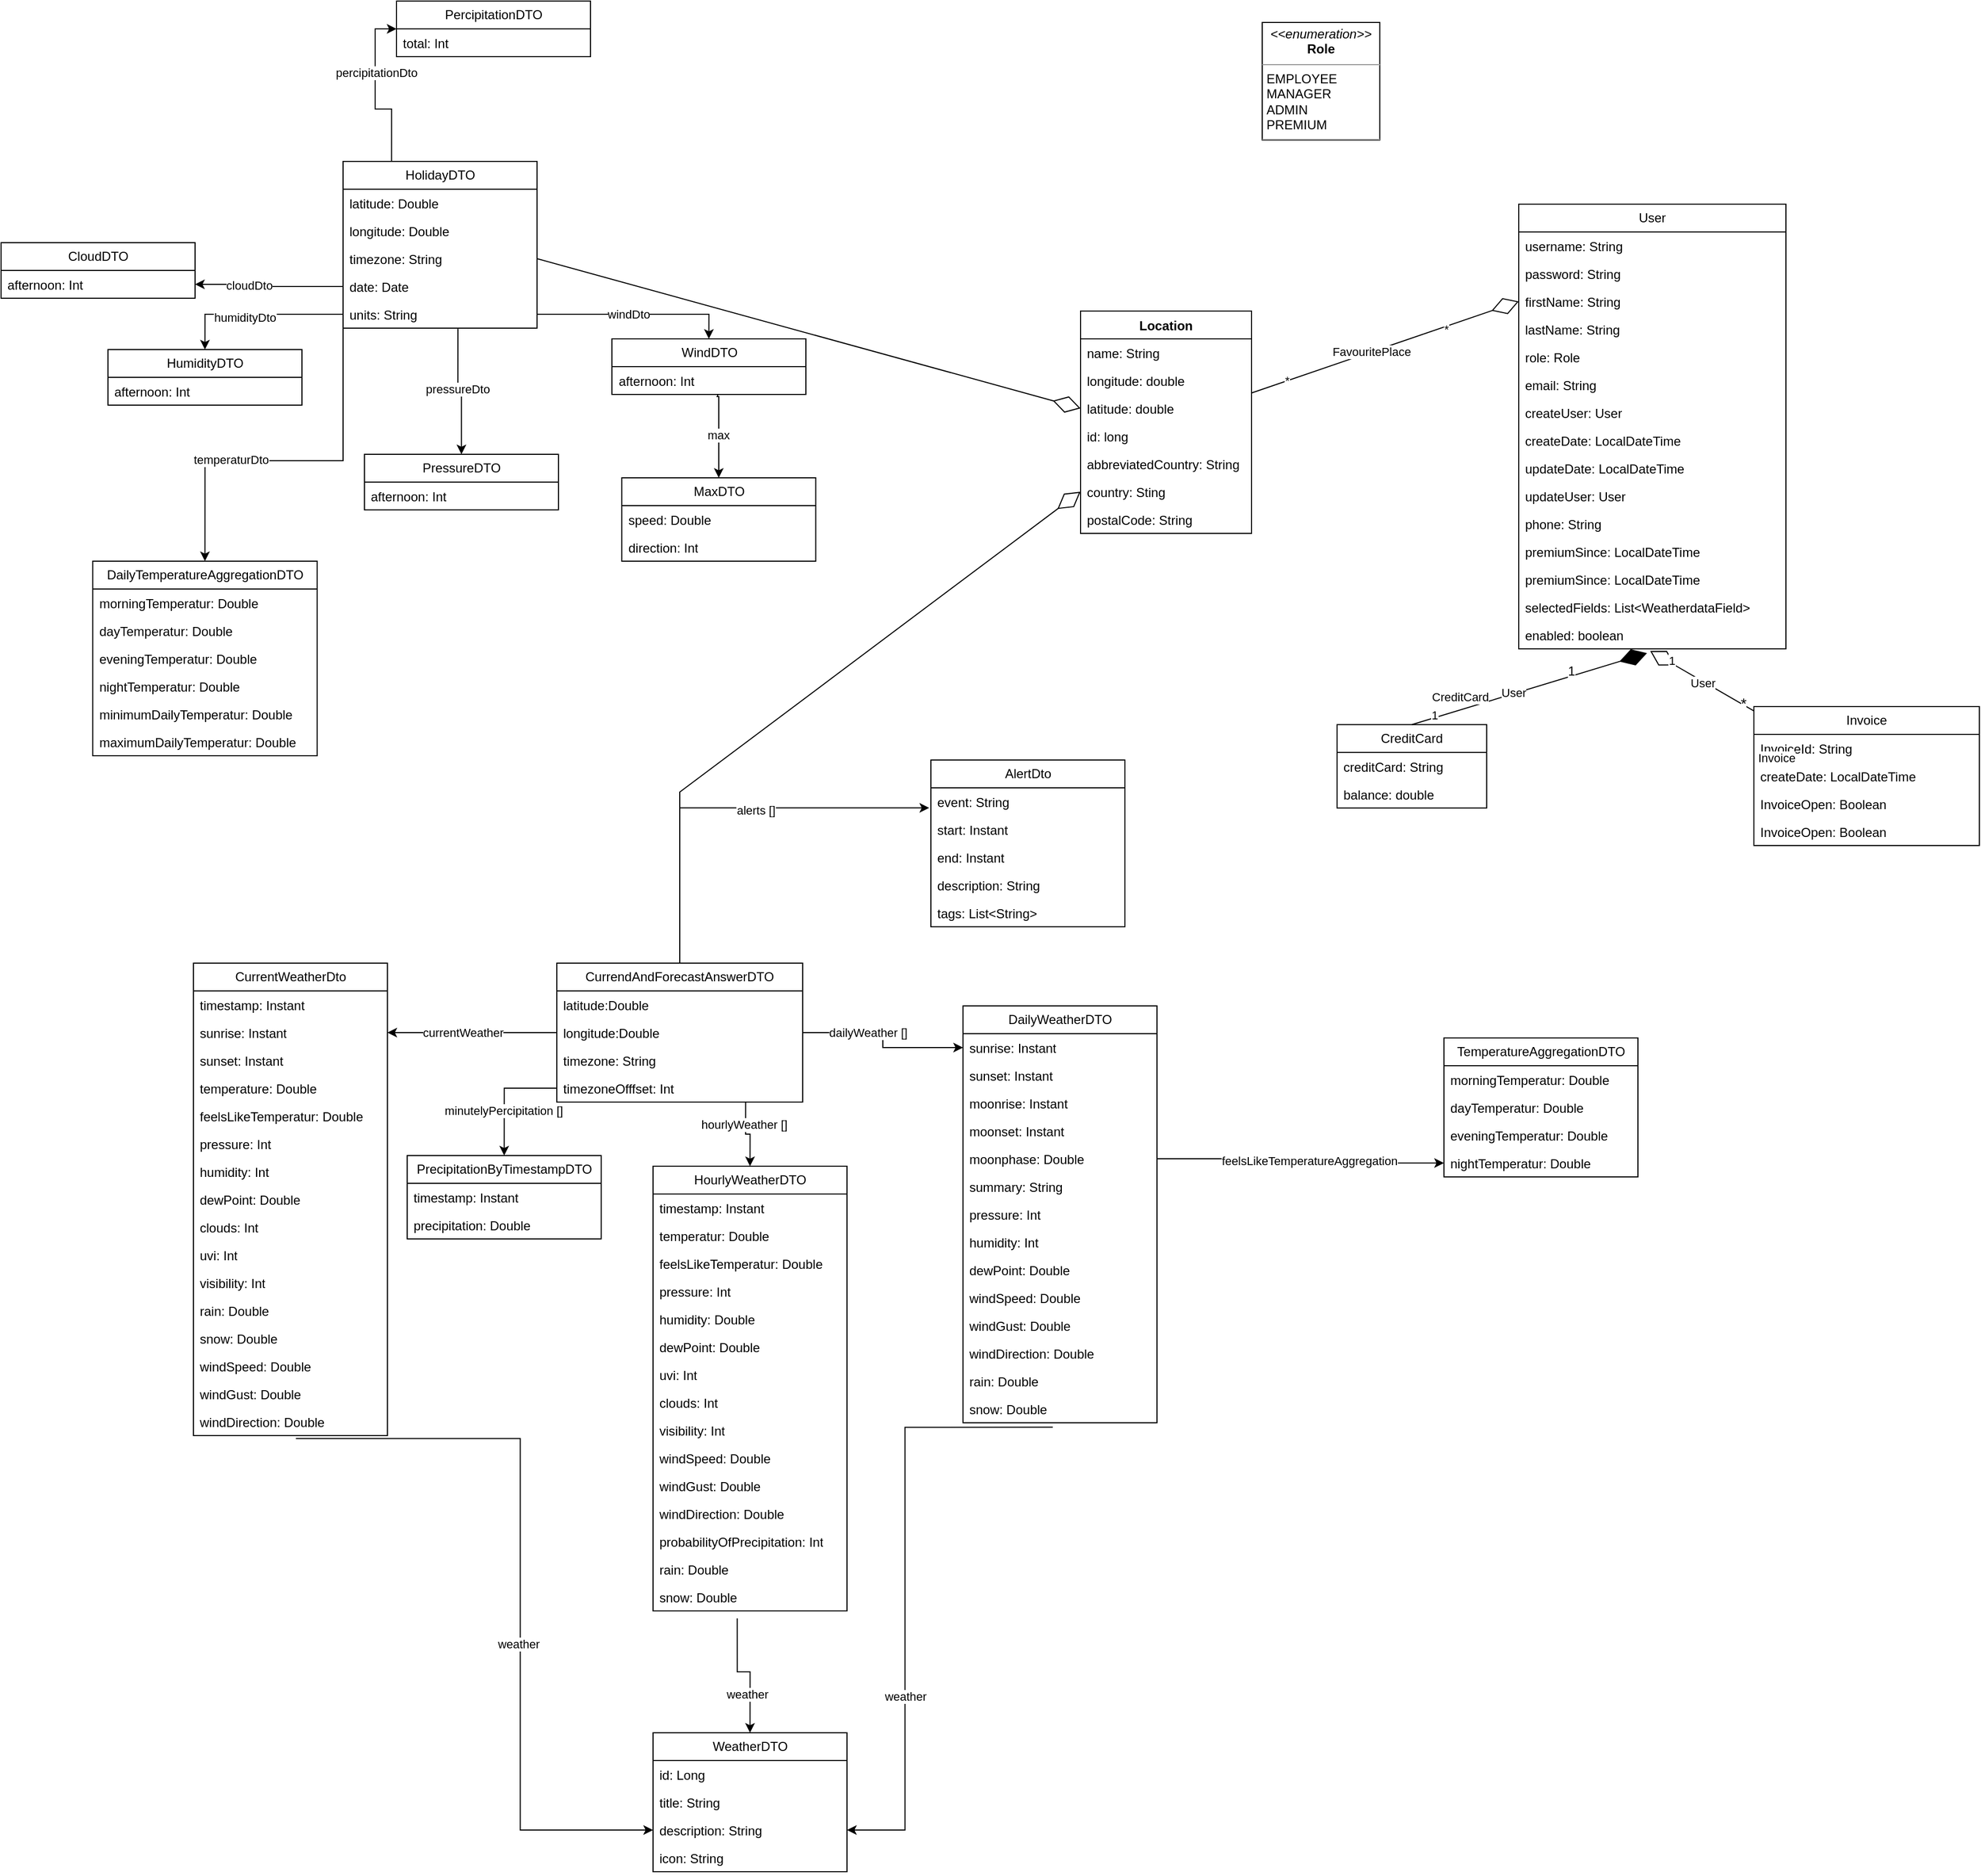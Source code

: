 <mxfile version="23.0.1" type="device">
  <diagram id="C5RBs43oDa-KdzZeNtuy" name="Page-1">
    <mxGraphModel dx="6437" dy="3278" grid="1" gridSize="10" guides="1" tooltips="1" connect="1" arrows="1" fold="1" page="1" pageScale="1" pageWidth="827" pageHeight="1169" math="0" shadow="0">
      <root>
        <mxCell id="WIyWlLk6GJQsqaUBKTNV-0" />
        <mxCell id="WIyWlLk6GJQsqaUBKTNV-1" parent="WIyWlLk6GJQsqaUBKTNV-0" />
        <mxCell id="4eT-79NGV49AiSuRiRkP-1" value="&lt;p style=&quot;margin:0px;margin-top:4px;text-align:center;&quot;&gt;&lt;i&gt;&amp;lt;&amp;lt;enumeration&amp;gt;&amp;gt;&lt;/i&gt;&lt;br&gt;&lt;b&gt;Role&lt;/b&gt;&lt;/p&gt;&lt;hr size=&quot;1&quot;&gt;&lt;p style=&quot;margin:0px;margin-left:4px;&quot;&gt;EMPLOYEE&lt;/p&gt;&lt;p style=&quot;margin:0px;margin-left:4px;&quot;&gt;MANAGER&lt;/p&gt;&lt;p style=&quot;margin:0px;margin-left:4px;&quot;&gt;ADMIN&lt;/p&gt;&lt;p style=&quot;margin:0px;margin-left:4px;&quot;&gt;PREMIUM&lt;/p&gt;&lt;hr size=&quot;1&quot;&gt;&lt;p style=&quot;margin:0px;margin-left:4px;&quot;&gt;&lt;br&gt;&lt;/p&gt;" style="verticalAlign=top;align=left;overflow=fill;fontSize=12;fontFamily=Helvetica;html=1;whiteSpace=wrap;" parent="WIyWlLk6GJQsqaUBKTNV-1" vertex="1">
          <mxGeometry x="40" y="-460" width="110" height="110" as="geometry" />
        </mxCell>
        <mxCell id="4eT-79NGV49AiSuRiRkP-7" value="User" style="swimlane;fontStyle=0;childLayout=stackLayout;horizontal=1;startSize=26;fillColor=none;horizontalStack=0;resizeParent=1;resizeParentMax=0;resizeLast=0;collapsible=1;marginBottom=0;whiteSpace=wrap;html=1;" parent="WIyWlLk6GJQsqaUBKTNV-1" vertex="1">
          <mxGeometry x="280" y="-290" width="250" height="416" as="geometry" />
        </mxCell>
        <mxCell id="4eT-79NGV49AiSuRiRkP-8" value="username: String" style="text;strokeColor=none;fillColor=none;align=left;verticalAlign=top;spacingLeft=4;spacingRight=4;overflow=hidden;rotatable=0;points=[[0,0.5],[1,0.5]];portConstraint=eastwest;whiteSpace=wrap;html=1;" parent="4eT-79NGV49AiSuRiRkP-7" vertex="1">
          <mxGeometry y="26" width="250" height="26" as="geometry" />
        </mxCell>
        <mxCell id="4eT-79NGV49AiSuRiRkP-9" value="password: String" style="text;strokeColor=none;fillColor=none;align=left;verticalAlign=top;spacingLeft=4;spacingRight=4;overflow=hidden;rotatable=0;points=[[0,0.5],[1,0.5]];portConstraint=eastwest;whiteSpace=wrap;html=1;" parent="4eT-79NGV49AiSuRiRkP-7" vertex="1">
          <mxGeometry y="52" width="250" height="26" as="geometry" />
        </mxCell>
        <mxCell id="4eT-79NGV49AiSuRiRkP-10" value="firstName: String" style="text;strokeColor=none;fillColor=none;align=left;verticalAlign=top;spacingLeft=4;spacingRight=4;overflow=hidden;rotatable=0;points=[[0,0.5],[1,0.5]];portConstraint=eastwest;whiteSpace=wrap;html=1;" parent="4eT-79NGV49AiSuRiRkP-7" vertex="1">
          <mxGeometry y="78" width="250" height="26" as="geometry" />
        </mxCell>
        <mxCell id="4eT-79NGV49AiSuRiRkP-11" value="lastName: String" style="text;strokeColor=none;fillColor=none;align=left;verticalAlign=top;spacingLeft=4;spacingRight=4;overflow=hidden;rotatable=0;points=[[0,0.5],[1,0.5]];portConstraint=eastwest;whiteSpace=wrap;html=1;" parent="4eT-79NGV49AiSuRiRkP-7" vertex="1">
          <mxGeometry y="104" width="250" height="26" as="geometry" />
        </mxCell>
        <mxCell id="4eT-79NGV49AiSuRiRkP-12" value="role: Role" style="text;strokeColor=none;fillColor=none;align=left;verticalAlign=top;spacingLeft=4;spacingRight=4;overflow=hidden;rotatable=0;points=[[0,0.5],[1,0.5]];portConstraint=eastwest;whiteSpace=wrap;html=1;" parent="4eT-79NGV49AiSuRiRkP-7" vertex="1">
          <mxGeometry y="130" width="250" height="26" as="geometry" />
        </mxCell>
        <mxCell id="4eT-79NGV49AiSuRiRkP-13" value="email: String" style="text;strokeColor=none;fillColor=none;align=left;verticalAlign=top;spacingLeft=4;spacingRight=4;overflow=hidden;rotatable=0;points=[[0,0.5],[1,0.5]];portConstraint=eastwest;whiteSpace=wrap;html=1;" parent="4eT-79NGV49AiSuRiRkP-7" vertex="1">
          <mxGeometry y="156" width="250" height="26" as="geometry" />
        </mxCell>
        <mxCell id="eEseO5eUXtD1PWN4SfpM-0" value="createUser: User" style="text;strokeColor=none;fillColor=none;align=left;verticalAlign=top;spacingLeft=4;spacingRight=4;overflow=hidden;rotatable=0;points=[[0,0.5],[1,0.5]];portConstraint=eastwest;whiteSpace=wrap;html=1;" vertex="1" parent="4eT-79NGV49AiSuRiRkP-7">
          <mxGeometry y="182" width="250" height="26" as="geometry" />
        </mxCell>
        <mxCell id="eEseO5eUXtD1PWN4SfpM-1" value="createDate: LocalDateTime" style="text;strokeColor=none;fillColor=none;align=left;verticalAlign=top;spacingLeft=4;spacingRight=4;overflow=hidden;rotatable=0;points=[[0,0.5],[1,0.5]];portConstraint=eastwest;whiteSpace=wrap;html=1;" vertex="1" parent="4eT-79NGV49AiSuRiRkP-7">
          <mxGeometry y="208" width="250" height="26" as="geometry" />
        </mxCell>
        <mxCell id="eEseO5eUXtD1PWN4SfpM-2" value="updateDate: LocalDateTime" style="text;strokeColor=none;fillColor=none;align=left;verticalAlign=top;spacingLeft=4;spacingRight=4;overflow=hidden;rotatable=0;points=[[0,0.5],[1,0.5]];portConstraint=eastwest;whiteSpace=wrap;html=1;" vertex="1" parent="4eT-79NGV49AiSuRiRkP-7">
          <mxGeometry y="234" width="250" height="26" as="geometry" />
        </mxCell>
        <mxCell id="eEseO5eUXtD1PWN4SfpM-3" value="updateUser: User" style="text;strokeColor=none;fillColor=none;align=left;verticalAlign=top;spacingLeft=4;spacingRight=4;overflow=hidden;rotatable=0;points=[[0,0.5],[1,0.5]];portConstraint=eastwest;whiteSpace=wrap;html=1;" vertex="1" parent="4eT-79NGV49AiSuRiRkP-7">
          <mxGeometry y="260" width="250" height="26" as="geometry" />
        </mxCell>
        <mxCell id="eEseO5eUXtD1PWN4SfpM-4" value="phone: String" style="text;strokeColor=none;fillColor=none;align=left;verticalAlign=top;spacingLeft=4;spacingRight=4;overflow=hidden;rotatable=0;points=[[0,0.5],[1,0.5]];portConstraint=eastwest;whiteSpace=wrap;html=1;" vertex="1" parent="4eT-79NGV49AiSuRiRkP-7">
          <mxGeometry y="286" width="250" height="26" as="geometry" />
        </mxCell>
        <mxCell id="eEseO5eUXtD1PWN4SfpM-5" value="premiumSince: LocalDateTime" style="text;strokeColor=none;fillColor=none;align=left;verticalAlign=top;spacingLeft=4;spacingRight=4;overflow=hidden;rotatable=0;points=[[0,0.5],[1,0.5]];portConstraint=eastwest;whiteSpace=wrap;html=1;" vertex="1" parent="4eT-79NGV49AiSuRiRkP-7">
          <mxGeometry y="312" width="250" height="26" as="geometry" />
        </mxCell>
        <mxCell id="eEseO5eUXtD1PWN4SfpM-6" value="premiumSince: LocalDateTime" style="text;strokeColor=none;fillColor=none;align=left;verticalAlign=top;spacingLeft=4;spacingRight=4;overflow=hidden;rotatable=0;points=[[0,0.5],[1,0.5]];portConstraint=eastwest;whiteSpace=wrap;html=1;" vertex="1" parent="4eT-79NGV49AiSuRiRkP-7">
          <mxGeometry y="338" width="250" height="26" as="geometry" />
        </mxCell>
        <mxCell id="eEseO5eUXtD1PWN4SfpM-9" value="selectedFields: List&amp;lt;WeatherdataField&amp;gt;" style="text;strokeColor=none;fillColor=none;align=left;verticalAlign=top;spacingLeft=4;spacingRight=4;overflow=hidden;rotatable=0;points=[[0,0.5],[1,0.5]];portConstraint=eastwest;whiteSpace=wrap;html=1;" vertex="1" parent="4eT-79NGV49AiSuRiRkP-7">
          <mxGeometry y="364" width="250" height="26" as="geometry" />
        </mxCell>
        <mxCell id="eEseO5eUXtD1PWN4SfpM-10" value="enabled: boolean" style="text;strokeColor=none;fillColor=none;align=left;verticalAlign=top;spacingLeft=4;spacingRight=4;overflow=hidden;rotatable=0;points=[[0,0.5],[1,0.5]];portConstraint=eastwest;whiteSpace=wrap;html=1;" vertex="1" parent="4eT-79NGV49AiSuRiRkP-7">
          <mxGeometry y="390" width="250" height="26" as="geometry" />
        </mxCell>
        <mxCell id="4eT-79NGV49AiSuRiRkP-25" value="Invoice" style="swimlane;fontStyle=0;childLayout=stackLayout;horizontal=1;startSize=26;fillColor=none;horizontalStack=0;resizeParent=1;resizeParentMax=0;resizeLast=0;collapsible=1;marginBottom=0;whiteSpace=wrap;html=1;" parent="WIyWlLk6GJQsqaUBKTNV-1" vertex="1">
          <mxGeometry x="500" y="180" width="211" height="130" as="geometry" />
        </mxCell>
        <mxCell id="4eT-79NGV49AiSuRiRkP-36" value="InvoiceId: String" style="text;strokeColor=none;fillColor=none;align=left;verticalAlign=top;spacingLeft=4;spacingRight=4;overflow=hidden;rotatable=0;points=[[0,0.5],[1,0.5]];portConstraint=eastwest;whiteSpace=wrap;html=1;" parent="4eT-79NGV49AiSuRiRkP-25" vertex="1">
          <mxGeometry y="26" width="211" height="26" as="geometry" />
        </mxCell>
        <mxCell id="4eT-79NGV49AiSuRiRkP-27" value="createDate: LocalDateTime" style="text;strokeColor=none;fillColor=none;align=left;verticalAlign=top;spacingLeft=4;spacingRight=4;overflow=hidden;rotatable=0;points=[[0,0.5],[1,0.5]];portConstraint=eastwest;whiteSpace=wrap;html=1;" parent="4eT-79NGV49AiSuRiRkP-25" vertex="1">
          <mxGeometry y="52" width="211" height="26" as="geometry" />
        </mxCell>
        <mxCell id="4eT-79NGV49AiSuRiRkP-33" value="InvoiceOpen: Boolean" style="text;strokeColor=none;fillColor=none;align=left;verticalAlign=top;spacingLeft=4;spacingRight=4;overflow=hidden;rotatable=0;points=[[0,0.5],[1,0.5]];portConstraint=eastwest;whiteSpace=wrap;html=1;" parent="4eT-79NGV49AiSuRiRkP-25" vertex="1">
          <mxGeometry y="78" width="211" height="26" as="geometry" />
        </mxCell>
        <mxCell id="eEseO5eUXtD1PWN4SfpM-11" value="InvoiceOpen: Boolean" style="text;strokeColor=none;fillColor=none;align=left;verticalAlign=top;spacingLeft=4;spacingRight=4;overflow=hidden;rotatable=0;points=[[0,0.5],[1,0.5]];portConstraint=eastwest;whiteSpace=wrap;html=1;" vertex="1" parent="4eT-79NGV49AiSuRiRkP-25">
          <mxGeometry y="104" width="211" height="26" as="geometry" />
        </mxCell>
        <mxCell id="4eT-79NGV49AiSuRiRkP-37" value="CreditCard" style="swimlane;fontStyle=0;childLayout=stackLayout;horizontal=1;startSize=26;fillColor=none;horizontalStack=0;resizeParent=1;resizeParentMax=0;resizeLast=0;collapsible=1;marginBottom=0;whiteSpace=wrap;html=1;" parent="WIyWlLk6GJQsqaUBKTNV-1" vertex="1">
          <mxGeometry x="110" y="196.87" width="140" height="78" as="geometry" />
        </mxCell>
        <mxCell id="4eT-79NGV49AiSuRiRkP-39" value="creditCard: String" style="text;strokeColor=none;fillColor=none;align=left;verticalAlign=top;spacingLeft=4;spacingRight=4;overflow=hidden;rotatable=0;points=[[0,0.5],[1,0.5]];portConstraint=eastwest;whiteSpace=wrap;html=1;" parent="4eT-79NGV49AiSuRiRkP-37" vertex="1">
          <mxGeometry y="26" width="140" height="26" as="geometry" />
        </mxCell>
        <mxCell id="4eT-79NGV49AiSuRiRkP-40" value="balance: double" style="text;strokeColor=none;fillColor=none;align=left;verticalAlign=top;spacingLeft=4;spacingRight=4;overflow=hidden;rotatable=0;points=[[0,0.5],[1,0.5]];portConstraint=eastwest;whiteSpace=wrap;html=1;" parent="4eT-79NGV49AiSuRiRkP-37" vertex="1">
          <mxGeometry y="52" width="140" height="26" as="geometry" />
        </mxCell>
        <mxCell id="4eT-79NGV49AiSuRiRkP-93" value="" style="endArrow=diamondThin;endFill=1;endSize=24;html=1;rounded=0;exitX=0.5;exitY=0;exitDx=0;exitDy=0;" parent="WIyWlLk6GJQsqaUBKTNV-1" source="4eT-79NGV49AiSuRiRkP-37" edge="1">
          <mxGeometry width="160" relative="1" as="geometry">
            <mxPoint x="420" y="490" as="sourcePoint" />
            <mxPoint x="400" y="130" as="targetPoint" />
          </mxGeometry>
        </mxCell>
        <mxCell id="4eT-79NGV49AiSuRiRkP-94" value="&lt;font style=&quot;font-size: 12px;&quot;&gt;1&lt;/font&gt;" style="edgeLabel;html=1;align=center;verticalAlign=middle;resizable=0;points=[];" parent="4eT-79NGV49AiSuRiRkP-93" vertex="1" connectable="0">
          <mxGeometry x="0.478" y="1" relative="1" as="geometry">
            <mxPoint x="-14" as="offset" />
          </mxGeometry>
        </mxCell>
        <mxCell id="4eT-79NGV49AiSuRiRkP-95" value="1" style="edgeLabel;html=1;align=center;verticalAlign=middle;resizable=0;points=[];" parent="4eT-79NGV49AiSuRiRkP-93" vertex="1" connectable="0">
          <mxGeometry x="-0.733" relative="1" as="geometry">
            <mxPoint x="-8" as="offset" />
          </mxGeometry>
        </mxCell>
        <mxCell id="4eT-79NGV49AiSuRiRkP-99" value="User" style="edgeLabel;html=1;align=center;verticalAlign=middle;resizable=0;points=[];" parent="4eT-79NGV49AiSuRiRkP-93" vertex="1" connectable="0">
          <mxGeometry x="-0.136" y="1" relative="1" as="geometry">
            <mxPoint as="offset" />
          </mxGeometry>
        </mxCell>
        <mxCell id="4eT-79NGV49AiSuRiRkP-190" value="" style="endArrow=diamondThin;endFill=0;endSize=24;html=1;rounded=0;entryX=0.492;entryY=1.077;entryDx=0;entryDy=0;entryPerimeter=0;" parent="WIyWlLk6GJQsqaUBKTNV-1" source="4eT-79NGV49AiSuRiRkP-25" target="eEseO5eUXtD1PWN4SfpM-10" edge="1">
          <mxGeometry width="160" relative="1" as="geometry">
            <mxPoint x="220" y="460" as="sourcePoint" />
            <mxPoint x="490" y="230" as="targetPoint" />
          </mxGeometry>
        </mxCell>
        <mxCell id="4eT-79NGV49AiSuRiRkP-191" value="1" style="edgeLabel;html=1;align=center;verticalAlign=middle;resizable=0;points=[];" parent="4eT-79NGV49AiSuRiRkP-190" vertex="1" connectable="0">
          <mxGeometry x="0.613" y="-2" relative="1" as="geometry">
            <mxPoint as="offset" />
          </mxGeometry>
        </mxCell>
        <mxCell id="4eT-79NGV49AiSuRiRkP-192" value="&lt;font style=&quot;font-size: 14px;&quot;&gt;*&lt;/font&gt;" style="edgeLabel;html=1;align=center;verticalAlign=middle;resizable=0;points=[];" parent="4eT-79NGV49AiSuRiRkP-190" vertex="1" connectable="0">
          <mxGeometry x="-0.78" y="-1" relative="1" as="geometry">
            <mxPoint as="offset" />
          </mxGeometry>
        </mxCell>
        <mxCell id="4eT-79NGV49AiSuRiRkP-193" value="User" style="edgeLabel;html=1;align=center;verticalAlign=middle;resizable=0;points=[];" parent="4eT-79NGV49AiSuRiRkP-190" vertex="1" connectable="0">
          <mxGeometry x="-0.018" y="1" relative="1" as="geometry">
            <mxPoint as="offset" />
          </mxGeometry>
        </mxCell>
        <mxCell id="3o_p6ASzMJ8joAv-dqCF-3" value="Location" style="swimlane;fontStyle=1;align=center;verticalAlign=top;childLayout=stackLayout;horizontal=1;startSize=26;horizontalStack=0;resizeParent=1;resizeParentMax=0;resizeLast=0;collapsible=1;marginBottom=0;whiteSpace=wrap;html=1;" parent="WIyWlLk6GJQsqaUBKTNV-1" vertex="1">
          <mxGeometry x="-130" y="-190" width="160" height="208" as="geometry" />
        </mxCell>
        <mxCell id="3o_p6ASzMJ8joAv-dqCF-4" value="name: String" style="text;strokeColor=none;fillColor=none;align=left;verticalAlign=top;spacingLeft=4;spacingRight=4;overflow=hidden;rotatable=0;points=[[0,0.5],[1,0.5]];portConstraint=eastwest;whiteSpace=wrap;html=1;" parent="3o_p6ASzMJ8joAv-dqCF-3" vertex="1">
          <mxGeometry y="26" width="160" height="26" as="geometry" />
        </mxCell>
        <mxCell id="3o_p6ASzMJ8joAv-dqCF-7" value="longitude: double" style="text;strokeColor=none;fillColor=none;align=left;verticalAlign=top;spacingLeft=4;spacingRight=4;overflow=hidden;rotatable=0;points=[[0,0.5],[1,0.5]];portConstraint=eastwest;whiteSpace=wrap;html=1;" parent="3o_p6ASzMJ8joAv-dqCF-3" vertex="1">
          <mxGeometry y="52" width="160" height="26" as="geometry" />
        </mxCell>
        <mxCell id="eEseO5eUXtD1PWN4SfpM-12" value="latitude: double" style="text;strokeColor=none;fillColor=none;align=left;verticalAlign=top;spacingLeft=4;spacingRight=4;overflow=hidden;rotatable=0;points=[[0,0.5],[1,0.5]];portConstraint=eastwest;whiteSpace=wrap;html=1;" vertex="1" parent="3o_p6ASzMJ8joAv-dqCF-3">
          <mxGeometry y="78" width="160" height="26" as="geometry" />
        </mxCell>
        <mxCell id="eEseO5eUXtD1PWN4SfpM-15" value="id: long" style="text;strokeColor=none;fillColor=none;align=left;verticalAlign=top;spacingLeft=4;spacingRight=4;overflow=hidden;rotatable=0;points=[[0,0.5],[1,0.5]];portConstraint=eastwest;whiteSpace=wrap;html=1;" vertex="1" parent="3o_p6ASzMJ8joAv-dqCF-3">
          <mxGeometry y="104" width="160" height="26" as="geometry" />
        </mxCell>
        <mxCell id="eEseO5eUXtD1PWN4SfpM-16" value="abbreviatedCountry: String" style="text;strokeColor=none;fillColor=none;align=left;verticalAlign=top;spacingLeft=4;spacingRight=4;overflow=hidden;rotatable=0;points=[[0,0.5],[1,0.5]];portConstraint=eastwest;whiteSpace=wrap;html=1;" vertex="1" parent="3o_p6ASzMJ8joAv-dqCF-3">
          <mxGeometry y="130" width="160" height="26" as="geometry" />
        </mxCell>
        <mxCell id="eEseO5eUXtD1PWN4SfpM-17" value="country: Sting" style="text;strokeColor=none;fillColor=none;align=left;verticalAlign=top;spacingLeft=4;spacingRight=4;overflow=hidden;rotatable=0;points=[[0,0.5],[1,0.5]];portConstraint=eastwest;whiteSpace=wrap;html=1;" vertex="1" parent="3o_p6ASzMJ8joAv-dqCF-3">
          <mxGeometry y="156" width="160" height="26" as="geometry" />
        </mxCell>
        <mxCell id="eEseO5eUXtD1PWN4SfpM-18" value="postalCode: String" style="text;strokeColor=none;fillColor=none;align=left;verticalAlign=top;spacingLeft=4;spacingRight=4;overflow=hidden;rotatable=0;points=[[0,0.5],[1,0.5]];portConstraint=eastwest;whiteSpace=wrap;html=1;" vertex="1" parent="3o_p6ASzMJ8joAv-dqCF-3">
          <mxGeometry y="182" width="160" height="26" as="geometry" />
        </mxCell>
        <mxCell id="3o_p6ASzMJ8joAv-dqCF-10" value="" style="endArrow=diamondThin;endFill=0;endSize=24;html=1;rounded=0;entryX=0;entryY=0.5;entryDx=0;entryDy=0;" parent="WIyWlLk6GJQsqaUBKTNV-1" source="3o_p6ASzMJ8joAv-dqCF-3" target="4eT-79NGV49AiSuRiRkP-10" edge="1">
          <mxGeometry width="160" relative="1" as="geometry">
            <mxPoint x="-100" y="310" as="sourcePoint" />
            <mxPoint x="60" y="310" as="targetPoint" />
          </mxGeometry>
        </mxCell>
        <mxCell id="3o_p6ASzMJ8joAv-dqCF-12" value="FavouritePlace" style="edgeLabel;html=1;align=center;verticalAlign=middle;resizable=0;points=[];" parent="3o_p6ASzMJ8joAv-dqCF-10" vertex="1" connectable="0">
          <mxGeometry x="-0.102" y="1" relative="1" as="geometry">
            <mxPoint as="offset" />
          </mxGeometry>
        </mxCell>
        <mxCell id="3o_p6ASzMJ8joAv-dqCF-13" value="*" style="edgeLabel;html=1;align=center;verticalAlign=middle;resizable=0;points=[];" parent="3o_p6ASzMJ8joAv-dqCF-10" vertex="1" connectable="0">
          <mxGeometry x="-0.726" relative="1" as="geometry">
            <mxPoint x="-1" as="offset" />
          </mxGeometry>
        </mxCell>
        <mxCell id="3o_p6ASzMJ8joAv-dqCF-14" value="*" style="edgeLabel;html=1;align=center;verticalAlign=middle;resizable=0;points=[];" parent="3o_p6ASzMJ8joAv-dqCF-10" vertex="1" connectable="0">
          <mxGeometry x="0.446" y="-2" relative="1" as="geometry">
            <mxPoint as="offset" />
          </mxGeometry>
        </mxCell>
        <mxCell id="eEseO5eUXtD1PWN4SfpM-7" value="CreditCard" style="edgeLabel;html=1;align=center;verticalAlign=middle;resizable=0;points=[];" vertex="1" connectable="0" parent="WIyWlLk6GJQsqaUBKTNV-1">
          <mxGeometry x="229.997" y="169.997" as="geometry">
            <mxPoint x="-5" y="1" as="offset" />
          </mxGeometry>
        </mxCell>
        <mxCell id="eEseO5eUXtD1PWN4SfpM-8" value="Invoice" style="edgeLabel;html=1;align=center;verticalAlign=middle;resizable=0;points=[];" vertex="1" connectable="0" parent="WIyWlLk6GJQsqaUBKTNV-1">
          <mxGeometry x="529.997" y="233.997" as="geometry">
            <mxPoint x="-9" y="-6" as="offset" />
          </mxGeometry>
        </mxCell>
        <mxCell id="eEseO5eUXtD1PWN4SfpM-27" value="CloudDTO" style="swimlane;fontStyle=0;childLayout=stackLayout;horizontal=1;startSize=26;fillColor=none;horizontalStack=0;resizeParent=1;resizeParentMax=0;resizeLast=0;collapsible=1;marginBottom=0;whiteSpace=wrap;html=1;" vertex="1" parent="WIyWlLk6GJQsqaUBKTNV-1">
          <mxGeometry x="-1140" y="-254" width="181.5" height="52" as="geometry" />
        </mxCell>
        <mxCell id="eEseO5eUXtD1PWN4SfpM-28" value="afternoon: Int" style="text;strokeColor=none;fillColor=none;align=left;verticalAlign=top;spacingLeft=4;spacingRight=4;overflow=hidden;rotatable=0;points=[[0,0.5],[1,0.5]];portConstraint=eastwest;whiteSpace=wrap;html=1;" vertex="1" parent="eEseO5eUXtD1PWN4SfpM-27">
          <mxGeometry y="26" width="181.5" height="26" as="geometry" />
        </mxCell>
        <mxCell id="eEseO5eUXtD1PWN4SfpM-36" value="HolidayDTO" style="swimlane;fontStyle=0;childLayout=stackLayout;horizontal=1;startSize=26;fillColor=none;horizontalStack=0;resizeParent=1;resizeParentMax=0;resizeLast=0;collapsible=1;marginBottom=0;whiteSpace=wrap;html=1;" vertex="1" parent="WIyWlLk6GJQsqaUBKTNV-1">
          <mxGeometry x="-820" y="-330" width="181.5" height="156" as="geometry" />
        </mxCell>
        <mxCell id="eEseO5eUXtD1PWN4SfpM-37" value="latitude: Double" style="text;strokeColor=none;fillColor=none;align=left;verticalAlign=top;spacingLeft=4;spacingRight=4;overflow=hidden;rotatable=0;points=[[0,0.5],[1,0.5]];portConstraint=eastwest;whiteSpace=wrap;html=1;" vertex="1" parent="eEseO5eUXtD1PWN4SfpM-36">
          <mxGeometry y="26" width="181.5" height="26" as="geometry" />
        </mxCell>
        <mxCell id="eEseO5eUXtD1PWN4SfpM-38" value="longitude: Double" style="text;strokeColor=none;fillColor=none;align=left;verticalAlign=top;spacingLeft=4;spacingRight=4;overflow=hidden;rotatable=0;points=[[0,0.5],[1,0.5]];portConstraint=eastwest;whiteSpace=wrap;html=1;" vertex="1" parent="eEseO5eUXtD1PWN4SfpM-36">
          <mxGeometry y="52" width="181.5" height="26" as="geometry" />
        </mxCell>
        <mxCell id="eEseO5eUXtD1PWN4SfpM-40" value="timezone: String" style="text;strokeColor=none;fillColor=none;align=left;verticalAlign=top;spacingLeft=4;spacingRight=4;overflow=hidden;rotatable=0;points=[[0,0.5],[1,0.5]];portConstraint=eastwest;whiteSpace=wrap;html=1;" vertex="1" parent="eEseO5eUXtD1PWN4SfpM-36">
          <mxGeometry y="78" width="181.5" height="26" as="geometry" />
        </mxCell>
        <mxCell id="eEseO5eUXtD1PWN4SfpM-41" value="date: Date" style="text;strokeColor=none;fillColor=none;align=left;verticalAlign=top;spacingLeft=4;spacingRight=4;overflow=hidden;rotatable=0;points=[[0,0.5],[1,0.5]];portConstraint=eastwest;whiteSpace=wrap;html=1;" vertex="1" parent="eEseO5eUXtD1PWN4SfpM-36">
          <mxGeometry y="104" width="181.5" height="26" as="geometry" />
        </mxCell>
        <mxCell id="eEseO5eUXtD1PWN4SfpM-42" value="units: String" style="text;strokeColor=none;fillColor=none;align=left;verticalAlign=top;spacingLeft=4;spacingRight=4;overflow=hidden;rotatable=0;points=[[0,0.5],[1,0.5]];portConstraint=eastwest;whiteSpace=wrap;html=1;" vertex="1" parent="eEseO5eUXtD1PWN4SfpM-36">
          <mxGeometry y="130" width="181.5" height="26" as="geometry" />
        </mxCell>
        <mxCell id="eEseO5eUXtD1PWN4SfpM-43" value="HumidityDTO" style="swimlane;fontStyle=0;childLayout=stackLayout;horizontal=1;startSize=26;fillColor=none;horizontalStack=0;resizeParent=1;resizeParentMax=0;resizeLast=0;collapsible=1;marginBottom=0;whiteSpace=wrap;html=1;" vertex="1" parent="WIyWlLk6GJQsqaUBKTNV-1">
          <mxGeometry x="-1040" y="-154" width="181.5" height="52" as="geometry" />
        </mxCell>
        <mxCell id="eEseO5eUXtD1PWN4SfpM-44" value="afternoon: Int" style="text;strokeColor=none;fillColor=none;align=left;verticalAlign=top;spacingLeft=4;spacingRight=4;overflow=hidden;rotatable=0;points=[[0,0.5],[1,0.5]];portConstraint=eastwest;whiteSpace=wrap;html=1;" vertex="1" parent="eEseO5eUXtD1PWN4SfpM-43">
          <mxGeometry y="26" width="181.5" height="26" as="geometry" />
        </mxCell>
        <mxCell id="eEseO5eUXtD1PWN4SfpM-45" value="MaxDTO" style="swimlane;fontStyle=0;childLayout=stackLayout;horizontal=1;startSize=26;fillColor=none;horizontalStack=0;resizeParent=1;resizeParentMax=0;resizeLast=0;collapsible=1;marginBottom=0;whiteSpace=wrap;html=1;" vertex="1" parent="WIyWlLk6GJQsqaUBKTNV-1">
          <mxGeometry x="-559.25" y="-34" width="181.5" height="78" as="geometry" />
        </mxCell>
        <mxCell id="eEseO5eUXtD1PWN4SfpM-46" value="speed: Double" style="text;strokeColor=none;fillColor=none;align=left;verticalAlign=top;spacingLeft=4;spacingRight=4;overflow=hidden;rotatable=0;points=[[0,0.5],[1,0.5]];portConstraint=eastwest;whiteSpace=wrap;html=1;" vertex="1" parent="eEseO5eUXtD1PWN4SfpM-45">
          <mxGeometry y="26" width="181.5" height="26" as="geometry" />
        </mxCell>
        <mxCell id="eEseO5eUXtD1PWN4SfpM-47" value="direction: Int" style="text;strokeColor=none;fillColor=none;align=left;verticalAlign=top;spacingLeft=4;spacingRight=4;overflow=hidden;rotatable=0;points=[[0,0.5],[1,0.5]];portConstraint=eastwest;whiteSpace=wrap;html=1;" vertex="1" parent="eEseO5eUXtD1PWN4SfpM-45">
          <mxGeometry y="52" width="181.5" height="26" as="geometry" />
        </mxCell>
        <mxCell id="eEseO5eUXtD1PWN4SfpM-48" value="PercipitationDTO" style="swimlane;fontStyle=0;childLayout=stackLayout;horizontal=1;startSize=26;fillColor=none;horizontalStack=0;resizeParent=1;resizeParentMax=0;resizeLast=0;collapsible=1;marginBottom=0;whiteSpace=wrap;html=1;" vertex="1" parent="WIyWlLk6GJQsqaUBKTNV-1">
          <mxGeometry x="-770" y="-480" width="181.5" height="52" as="geometry" />
        </mxCell>
        <mxCell id="eEseO5eUXtD1PWN4SfpM-49" value="total: Int" style="text;strokeColor=none;fillColor=none;align=left;verticalAlign=top;spacingLeft=4;spacingRight=4;overflow=hidden;rotatable=0;points=[[0,0.5],[1,0.5]];portConstraint=eastwest;whiteSpace=wrap;html=1;" vertex="1" parent="eEseO5eUXtD1PWN4SfpM-48">
          <mxGeometry y="26" width="181.5" height="26" as="geometry" />
        </mxCell>
        <mxCell id="eEseO5eUXtD1PWN4SfpM-50" value="PressureDTO" style="swimlane;fontStyle=0;childLayout=stackLayout;horizontal=1;startSize=26;fillColor=none;horizontalStack=0;resizeParent=1;resizeParentMax=0;resizeLast=0;collapsible=1;marginBottom=0;whiteSpace=wrap;html=1;" vertex="1" parent="WIyWlLk6GJQsqaUBKTNV-1">
          <mxGeometry x="-800" y="-56" width="181.5" height="52" as="geometry" />
        </mxCell>
        <mxCell id="eEseO5eUXtD1PWN4SfpM-51" value="afternoon: Int" style="text;strokeColor=none;fillColor=none;align=left;verticalAlign=top;spacingLeft=4;spacingRight=4;overflow=hidden;rotatable=0;points=[[0,0.5],[1,0.5]];portConstraint=eastwest;whiteSpace=wrap;html=1;" vertex="1" parent="eEseO5eUXtD1PWN4SfpM-50">
          <mxGeometry y="26" width="181.5" height="26" as="geometry" />
        </mxCell>
        <mxCell id="eEseO5eUXtD1PWN4SfpM-52" value="WindDTO" style="swimlane;fontStyle=0;childLayout=stackLayout;horizontal=1;startSize=26;fillColor=none;horizontalStack=0;resizeParent=1;resizeParentMax=0;resizeLast=0;collapsible=1;marginBottom=0;whiteSpace=wrap;html=1;" vertex="1" parent="WIyWlLk6GJQsqaUBKTNV-1">
          <mxGeometry x="-568.5" y="-164" width="181.5" height="52" as="geometry" />
        </mxCell>
        <mxCell id="eEseO5eUXtD1PWN4SfpM-53" value="afternoon: Int" style="text;strokeColor=none;fillColor=none;align=left;verticalAlign=top;spacingLeft=4;spacingRight=4;overflow=hidden;rotatable=0;points=[[0,0.5],[1,0.5]];portConstraint=eastwest;whiteSpace=wrap;html=1;" vertex="1" parent="eEseO5eUXtD1PWN4SfpM-52">
          <mxGeometry y="26" width="181.5" height="26" as="geometry" />
        </mxCell>
        <mxCell id="eEseO5eUXtD1PWN4SfpM-55" value="" style="edgeStyle=orthogonalEdgeStyle;rounded=0;orthogonalLoop=1;jettySize=auto;html=1;" edge="1" parent="WIyWlLk6GJQsqaUBKTNV-1" source="eEseO5eUXtD1PWN4SfpM-41" target="eEseO5eUXtD1PWN4SfpM-28">
          <mxGeometry relative="1" as="geometry" />
        </mxCell>
        <mxCell id="eEseO5eUXtD1PWN4SfpM-56" value="cloudDto" style="edgeLabel;html=1;align=center;verticalAlign=middle;resizable=0;points=[];" vertex="1" connectable="0" parent="eEseO5eUXtD1PWN4SfpM-55">
          <mxGeometry x="0.281" y="1" relative="1" as="geometry">
            <mxPoint as="offset" />
          </mxGeometry>
        </mxCell>
        <mxCell id="eEseO5eUXtD1PWN4SfpM-57" style="edgeStyle=orthogonalEdgeStyle;rounded=0;orthogonalLoop=1;jettySize=auto;html=1;exitX=0;exitY=0.5;exitDx=0;exitDy=0;entryX=0.5;entryY=0;entryDx=0;entryDy=0;" edge="1" parent="WIyWlLk6GJQsqaUBKTNV-1" source="eEseO5eUXtD1PWN4SfpM-42" target="eEseO5eUXtD1PWN4SfpM-43">
          <mxGeometry relative="1" as="geometry" />
        </mxCell>
        <mxCell id="eEseO5eUXtD1PWN4SfpM-58" value="humidityDto" style="edgeLabel;html=1;align=center;verticalAlign=middle;resizable=0;points=[];" vertex="1" connectable="0" parent="eEseO5eUXtD1PWN4SfpM-57">
          <mxGeometry x="0.132" y="3" relative="1" as="geometry">
            <mxPoint as="offset" />
          </mxGeometry>
        </mxCell>
        <mxCell id="eEseO5eUXtD1PWN4SfpM-59" style="edgeStyle=orthogonalEdgeStyle;rounded=0;orthogonalLoop=1;jettySize=auto;html=1;exitX=0.25;exitY=0;exitDx=0;exitDy=0;entryX=0;entryY=0.5;entryDx=0;entryDy=0;" edge="1" parent="WIyWlLk6GJQsqaUBKTNV-1" source="eEseO5eUXtD1PWN4SfpM-36" target="eEseO5eUXtD1PWN4SfpM-48">
          <mxGeometry relative="1" as="geometry" />
        </mxCell>
        <mxCell id="eEseO5eUXtD1PWN4SfpM-60" value="percipitationDto" style="edgeLabel;html=1;align=center;verticalAlign=middle;resizable=0;points=[];" vertex="1" connectable="0" parent="eEseO5eUXtD1PWN4SfpM-59">
          <mxGeometry x="0.239" y="-1" relative="1" as="geometry">
            <mxPoint as="offset" />
          </mxGeometry>
        </mxCell>
        <mxCell id="eEseO5eUXtD1PWN4SfpM-61" style="edgeStyle=orthogonalEdgeStyle;rounded=0;orthogonalLoop=1;jettySize=auto;html=1;exitX=1;exitY=0.5;exitDx=0;exitDy=0;entryX=0.5;entryY=0;entryDx=0;entryDy=0;" edge="1" parent="WIyWlLk6GJQsqaUBKTNV-1" source="eEseO5eUXtD1PWN4SfpM-42" target="eEseO5eUXtD1PWN4SfpM-52">
          <mxGeometry relative="1" as="geometry" />
        </mxCell>
        <mxCell id="eEseO5eUXtD1PWN4SfpM-62" value="windDto" style="edgeLabel;html=1;align=center;verticalAlign=middle;resizable=0;points=[];" vertex="1" connectable="0" parent="eEseO5eUXtD1PWN4SfpM-61">
          <mxGeometry x="-0.07" relative="1" as="geometry">
            <mxPoint as="offset" />
          </mxGeometry>
        </mxCell>
        <mxCell id="eEseO5eUXtD1PWN4SfpM-63" style="edgeStyle=orthogonalEdgeStyle;rounded=0;orthogonalLoop=1;jettySize=auto;html=1;exitX=0.592;exitY=1.024;exitDx=0;exitDy=0;exitPerimeter=0;" edge="1" parent="WIyWlLk6GJQsqaUBKTNV-1" source="eEseO5eUXtD1PWN4SfpM-42" target="eEseO5eUXtD1PWN4SfpM-50">
          <mxGeometry relative="1" as="geometry" />
        </mxCell>
        <mxCell id="eEseO5eUXtD1PWN4SfpM-64" value="pressureDto" style="edgeLabel;html=1;align=center;verticalAlign=middle;resizable=0;points=[];" vertex="1" connectable="0" parent="eEseO5eUXtD1PWN4SfpM-63">
          <mxGeometry x="-0.069" y="-1" relative="1" as="geometry">
            <mxPoint as="offset" />
          </mxGeometry>
        </mxCell>
        <mxCell id="eEseO5eUXtD1PWN4SfpM-67" style="edgeStyle=orthogonalEdgeStyle;rounded=0;orthogonalLoop=1;jettySize=auto;html=1;entryX=0.5;entryY=0;entryDx=0;entryDy=0;exitX=0.548;exitY=0.987;exitDx=0;exitDy=0;exitPerimeter=0;" edge="1" parent="WIyWlLk6GJQsqaUBKTNV-1" source="eEseO5eUXtD1PWN4SfpM-53" target="eEseO5eUXtD1PWN4SfpM-45">
          <mxGeometry relative="1" as="geometry">
            <Array as="points">
              <mxPoint x="-470" y="-112" />
              <mxPoint x="-470" y="-110" />
              <mxPoint x="-468" y="-110" />
            </Array>
          </mxGeometry>
        </mxCell>
        <mxCell id="eEseO5eUXtD1PWN4SfpM-68" value="max" style="edgeLabel;html=1;align=center;verticalAlign=middle;resizable=0;points=[];" vertex="1" connectable="0" parent="eEseO5eUXtD1PWN4SfpM-67">
          <mxGeometry x="0.005" y="-1" relative="1" as="geometry">
            <mxPoint as="offset" />
          </mxGeometry>
        </mxCell>
        <mxCell id="eEseO5eUXtD1PWN4SfpM-69" value="AlertDto" style="swimlane;fontStyle=0;childLayout=stackLayout;horizontal=1;startSize=26;fillColor=none;horizontalStack=0;resizeParent=1;resizeParentMax=0;resizeLast=0;collapsible=1;marginBottom=0;whiteSpace=wrap;html=1;" vertex="1" parent="WIyWlLk6GJQsqaUBKTNV-1">
          <mxGeometry x="-270" y="230" width="181.5" height="156" as="geometry" />
        </mxCell>
        <mxCell id="eEseO5eUXtD1PWN4SfpM-70" value="event: String" style="text;strokeColor=none;fillColor=none;align=left;verticalAlign=top;spacingLeft=4;spacingRight=4;overflow=hidden;rotatable=0;points=[[0,0.5],[1,0.5]];portConstraint=eastwest;whiteSpace=wrap;html=1;" vertex="1" parent="eEseO5eUXtD1PWN4SfpM-69">
          <mxGeometry y="26" width="181.5" height="26" as="geometry" />
        </mxCell>
        <mxCell id="eEseO5eUXtD1PWN4SfpM-71" value="start: Instant" style="text;strokeColor=none;fillColor=none;align=left;verticalAlign=top;spacingLeft=4;spacingRight=4;overflow=hidden;rotatable=0;points=[[0,0.5],[1,0.5]];portConstraint=eastwest;whiteSpace=wrap;html=1;" vertex="1" parent="eEseO5eUXtD1PWN4SfpM-69">
          <mxGeometry y="52" width="181.5" height="26" as="geometry" />
        </mxCell>
        <mxCell id="eEseO5eUXtD1PWN4SfpM-72" value="end: Instant" style="text;strokeColor=none;fillColor=none;align=left;verticalAlign=top;spacingLeft=4;spacingRight=4;overflow=hidden;rotatable=0;points=[[0,0.5],[1,0.5]];portConstraint=eastwest;whiteSpace=wrap;html=1;" vertex="1" parent="eEseO5eUXtD1PWN4SfpM-69">
          <mxGeometry y="78" width="181.5" height="26" as="geometry" />
        </mxCell>
        <mxCell id="eEseO5eUXtD1PWN4SfpM-73" value="description: String" style="text;strokeColor=none;fillColor=none;align=left;verticalAlign=top;spacingLeft=4;spacingRight=4;overflow=hidden;rotatable=0;points=[[0,0.5],[1,0.5]];portConstraint=eastwest;whiteSpace=wrap;html=1;" vertex="1" parent="eEseO5eUXtD1PWN4SfpM-69">
          <mxGeometry y="104" width="181.5" height="26" as="geometry" />
        </mxCell>
        <mxCell id="eEseO5eUXtD1PWN4SfpM-74" value="tags: List&amp;lt;String&amp;gt;" style="text;strokeColor=none;fillColor=none;align=left;verticalAlign=top;spacingLeft=4;spacingRight=4;overflow=hidden;rotatable=0;points=[[0,0.5],[1,0.5]];portConstraint=eastwest;whiteSpace=wrap;html=1;" vertex="1" parent="eEseO5eUXtD1PWN4SfpM-69">
          <mxGeometry y="130" width="181.5" height="26" as="geometry" />
        </mxCell>
        <mxCell id="eEseO5eUXtD1PWN4SfpM-171" style="edgeStyle=orthogonalEdgeStyle;rounded=0;orthogonalLoop=1;jettySize=auto;html=1;exitX=0.528;exitY=1.106;exitDx=0;exitDy=0;entryX=0;entryY=0.5;entryDx=0;entryDy=0;exitPerimeter=0;" edge="1" parent="WIyWlLk6GJQsqaUBKTNV-1" source="eEseO5eUXtD1PWN4SfpM-94" target="eEseO5eUXtD1PWN4SfpM-169">
          <mxGeometry relative="1" as="geometry" />
        </mxCell>
        <mxCell id="eEseO5eUXtD1PWN4SfpM-172" value="weather" style="edgeLabel;html=1;align=center;verticalAlign=middle;resizable=0;points=[];" vertex="1" connectable="0" parent="eEseO5eUXtD1PWN4SfpM-171">
          <mxGeometry x="0.148" y="-2" relative="1" as="geometry">
            <mxPoint as="offset" />
          </mxGeometry>
        </mxCell>
        <mxCell id="eEseO5eUXtD1PWN4SfpM-75" value="CurrentWeatherDto" style="swimlane;fontStyle=0;childLayout=stackLayout;horizontal=1;startSize=26;fillColor=none;horizontalStack=0;resizeParent=1;resizeParentMax=0;resizeLast=0;collapsible=1;marginBottom=0;whiteSpace=wrap;html=1;" vertex="1" parent="WIyWlLk6GJQsqaUBKTNV-1">
          <mxGeometry x="-960" y="420" width="181.5" height="442" as="geometry" />
        </mxCell>
        <mxCell id="eEseO5eUXtD1PWN4SfpM-76" value="timestamp: Instant" style="text;strokeColor=none;fillColor=none;align=left;verticalAlign=top;spacingLeft=4;spacingRight=4;overflow=hidden;rotatable=0;points=[[0,0.5],[1,0.5]];portConstraint=eastwest;whiteSpace=wrap;html=1;" vertex="1" parent="eEseO5eUXtD1PWN4SfpM-75">
          <mxGeometry y="26" width="181.5" height="26" as="geometry" />
        </mxCell>
        <mxCell id="eEseO5eUXtD1PWN4SfpM-80" value="sunrise: Instant" style="text;strokeColor=none;fillColor=none;align=left;verticalAlign=top;spacingLeft=4;spacingRight=4;overflow=hidden;rotatable=0;points=[[0,0.5],[1,0.5]];portConstraint=eastwest;whiteSpace=wrap;html=1;" vertex="1" parent="eEseO5eUXtD1PWN4SfpM-75">
          <mxGeometry y="52" width="181.5" height="26" as="geometry" />
        </mxCell>
        <mxCell id="eEseO5eUXtD1PWN4SfpM-81" value="sunset: Instant" style="text;strokeColor=none;fillColor=none;align=left;verticalAlign=top;spacingLeft=4;spacingRight=4;overflow=hidden;rotatable=0;points=[[0,0.5],[1,0.5]];portConstraint=eastwest;whiteSpace=wrap;html=1;" vertex="1" parent="eEseO5eUXtD1PWN4SfpM-75">
          <mxGeometry y="78" width="181.5" height="26" as="geometry" />
        </mxCell>
        <mxCell id="eEseO5eUXtD1PWN4SfpM-82" value="temperature: Double" style="text;strokeColor=none;fillColor=none;align=left;verticalAlign=top;spacingLeft=4;spacingRight=4;overflow=hidden;rotatable=0;points=[[0,0.5],[1,0.5]];portConstraint=eastwest;whiteSpace=wrap;html=1;" vertex="1" parent="eEseO5eUXtD1PWN4SfpM-75">
          <mxGeometry y="104" width="181.5" height="26" as="geometry" />
        </mxCell>
        <mxCell id="eEseO5eUXtD1PWN4SfpM-83" value="feelsLikeTemperatur: Double" style="text;strokeColor=none;fillColor=none;align=left;verticalAlign=top;spacingLeft=4;spacingRight=4;overflow=hidden;rotatable=0;points=[[0,0.5],[1,0.5]];portConstraint=eastwest;whiteSpace=wrap;html=1;" vertex="1" parent="eEseO5eUXtD1PWN4SfpM-75">
          <mxGeometry y="130" width="181.5" height="26" as="geometry" />
        </mxCell>
        <mxCell id="eEseO5eUXtD1PWN4SfpM-84" value="pressure: Int" style="text;strokeColor=none;fillColor=none;align=left;verticalAlign=top;spacingLeft=4;spacingRight=4;overflow=hidden;rotatable=0;points=[[0,0.5],[1,0.5]];portConstraint=eastwest;whiteSpace=wrap;html=1;" vertex="1" parent="eEseO5eUXtD1PWN4SfpM-75">
          <mxGeometry y="156" width="181.5" height="26" as="geometry" />
        </mxCell>
        <mxCell id="eEseO5eUXtD1PWN4SfpM-85" value="humidity: Int" style="text;strokeColor=none;fillColor=none;align=left;verticalAlign=top;spacingLeft=4;spacingRight=4;overflow=hidden;rotatable=0;points=[[0,0.5],[1,0.5]];portConstraint=eastwest;whiteSpace=wrap;html=1;" vertex="1" parent="eEseO5eUXtD1PWN4SfpM-75">
          <mxGeometry y="182" width="181.5" height="26" as="geometry" />
        </mxCell>
        <mxCell id="eEseO5eUXtD1PWN4SfpM-86" value="dewPoint: Double&amp;nbsp;" style="text;strokeColor=none;fillColor=none;align=left;verticalAlign=top;spacingLeft=4;spacingRight=4;overflow=hidden;rotatable=0;points=[[0,0.5],[1,0.5]];portConstraint=eastwest;whiteSpace=wrap;html=1;" vertex="1" parent="eEseO5eUXtD1PWN4SfpM-75">
          <mxGeometry y="208" width="181.5" height="26" as="geometry" />
        </mxCell>
        <mxCell id="eEseO5eUXtD1PWN4SfpM-87" value="clouds: Int" style="text;strokeColor=none;fillColor=none;align=left;verticalAlign=top;spacingLeft=4;spacingRight=4;overflow=hidden;rotatable=0;points=[[0,0.5],[1,0.5]];portConstraint=eastwest;whiteSpace=wrap;html=1;" vertex="1" parent="eEseO5eUXtD1PWN4SfpM-75">
          <mxGeometry y="234" width="181.5" height="26" as="geometry" />
        </mxCell>
        <mxCell id="eEseO5eUXtD1PWN4SfpM-88" value="uvi: Int" style="text;strokeColor=none;fillColor=none;align=left;verticalAlign=top;spacingLeft=4;spacingRight=4;overflow=hidden;rotatable=0;points=[[0,0.5],[1,0.5]];portConstraint=eastwest;whiteSpace=wrap;html=1;" vertex="1" parent="eEseO5eUXtD1PWN4SfpM-75">
          <mxGeometry y="260" width="181.5" height="26" as="geometry" />
        </mxCell>
        <mxCell id="eEseO5eUXtD1PWN4SfpM-89" value="visibility: Int" style="text;strokeColor=none;fillColor=none;align=left;verticalAlign=top;spacingLeft=4;spacingRight=4;overflow=hidden;rotatable=0;points=[[0,0.5],[1,0.5]];portConstraint=eastwest;whiteSpace=wrap;html=1;" vertex="1" parent="eEseO5eUXtD1PWN4SfpM-75">
          <mxGeometry y="286" width="181.5" height="26" as="geometry" />
        </mxCell>
        <mxCell id="eEseO5eUXtD1PWN4SfpM-90" value="rain: Double" style="text;strokeColor=none;fillColor=none;align=left;verticalAlign=top;spacingLeft=4;spacingRight=4;overflow=hidden;rotatable=0;points=[[0,0.5],[1,0.5]];portConstraint=eastwest;whiteSpace=wrap;html=1;" vertex="1" parent="eEseO5eUXtD1PWN4SfpM-75">
          <mxGeometry y="312" width="181.5" height="26" as="geometry" />
        </mxCell>
        <mxCell id="eEseO5eUXtD1PWN4SfpM-91" value="snow: Double" style="text;strokeColor=none;fillColor=none;align=left;verticalAlign=top;spacingLeft=4;spacingRight=4;overflow=hidden;rotatable=0;points=[[0,0.5],[1,0.5]];portConstraint=eastwest;whiteSpace=wrap;html=1;" vertex="1" parent="eEseO5eUXtD1PWN4SfpM-75">
          <mxGeometry y="338" width="181.5" height="26" as="geometry" />
        </mxCell>
        <mxCell id="eEseO5eUXtD1PWN4SfpM-92" value="windSpeed: Double" style="text;strokeColor=none;fillColor=none;align=left;verticalAlign=top;spacingLeft=4;spacingRight=4;overflow=hidden;rotatable=0;points=[[0,0.5],[1,0.5]];portConstraint=eastwest;whiteSpace=wrap;html=1;" vertex="1" parent="eEseO5eUXtD1PWN4SfpM-75">
          <mxGeometry y="364" width="181.5" height="26" as="geometry" />
        </mxCell>
        <mxCell id="eEseO5eUXtD1PWN4SfpM-93" value="windGust: Double" style="text;strokeColor=none;fillColor=none;align=left;verticalAlign=top;spacingLeft=4;spacingRight=4;overflow=hidden;rotatable=0;points=[[0,0.5],[1,0.5]];portConstraint=eastwest;whiteSpace=wrap;html=1;" vertex="1" parent="eEseO5eUXtD1PWN4SfpM-75">
          <mxGeometry y="390" width="181.5" height="26" as="geometry" />
        </mxCell>
        <mxCell id="eEseO5eUXtD1PWN4SfpM-94" value="windDirection: Double" style="text;strokeColor=none;fillColor=none;align=left;verticalAlign=top;spacingLeft=4;spacingRight=4;overflow=hidden;rotatable=0;points=[[0,0.5],[1,0.5]];portConstraint=eastwest;whiteSpace=wrap;html=1;" vertex="1" parent="eEseO5eUXtD1PWN4SfpM-75">
          <mxGeometry y="416" width="181.5" height="26" as="geometry" />
        </mxCell>
        <mxCell id="eEseO5eUXtD1PWN4SfpM-96" value="DailyTemperatureAggregationDTO" style="swimlane;fontStyle=0;childLayout=stackLayout;horizontal=1;startSize=26;fillColor=none;horizontalStack=0;resizeParent=1;resizeParentMax=0;resizeLast=0;collapsible=1;marginBottom=0;whiteSpace=wrap;html=1;" vertex="1" parent="WIyWlLk6GJQsqaUBKTNV-1">
          <mxGeometry x="-1054.25" y="44" width="210" height="182" as="geometry" />
        </mxCell>
        <mxCell id="eEseO5eUXtD1PWN4SfpM-97" value="morningTemperatur: Double" style="text;strokeColor=none;fillColor=none;align=left;verticalAlign=top;spacingLeft=4;spacingRight=4;overflow=hidden;rotatable=0;points=[[0,0.5],[1,0.5]];portConstraint=eastwest;whiteSpace=wrap;html=1;" vertex="1" parent="eEseO5eUXtD1PWN4SfpM-96">
          <mxGeometry y="26" width="210" height="26" as="geometry" />
        </mxCell>
        <mxCell id="eEseO5eUXtD1PWN4SfpM-98" value="dayTemperatur: Double" style="text;strokeColor=none;fillColor=none;align=left;verticalAlign=top;spacingLeft=4;spacingRight=4;overflow=hidden;rotatable=0;points=[[0,0.5],[1,0.5]];portConstraint=eastwest;whiteSpace=wrap;html=1;" vertex="1" parent="eEseO5eUXtD1PWN4SfpM-96">
          <mxGeometry y="52" width="210" height="26" as="geometry" />
        </mxCell>
        <mxCell id="eEseO5eUXtD1PWN4SfpM-99" value="eveningTemperatur: Double" style="text;strokeColor=none;fillColor=none;align=left;verticalAlign=top;spacingLeft=4;spacingRight=4;overflow=hidden;rotatable=0;points=[[0,0.5],[1,0.5]];portConstraint=eastwest;whiteSpace=wrap;html=1;" vertex="1" parent="eEseO5eUXtD1PWN4SfpM-96">
          <mxGeometry y="78" width="210" height="26" as="geometry" />
        </mxCell>
        <mxCell id="eEseO5eUXtD1PWN4SfpM-100" value="nightTemperatur: Double" style="text;strokeColor=none;fillColor=none;align=left;verticalAlign=top;spacingLeft=4;spacingRight=4;overflow=hidden;rotatable=0;points=[[0,0.5],[1,0.5]];portConstraint=eastwest;whiteSpace=wrap;html=1;" vertex="1" parent="eEseO5eUXtD1PWN4SfpM-96">
          <mxGeometry y="104" width="210" height="26" as="geometry" />
        </mxCell>
        <mxCell id="eEseO5eUXtD1PWN4SfpM-101" value="minimumDailyTemperatur: Double" style="text;strokeColor=none;fillColor=none;align=left;verticalAlign=top;spacingLeft=4;spacingRight=4;overflow=hidden;rotatable=0;points=[[0,0.5],[1,0.5]];portConstraint=eastwest;whiteSpace=wrap;html=1;" vertex="1" parent="eEseO5eUXtD1PWN4SfpM-96">
          <mxGeometry y="130" width="210" height="26" as="geometry" />
        </mxCell>
        <mxCell id="eEseO5eUXtD1PWN4SfpM-102" value="maximumDailyTemperatur: Double" style="text;strokeColor=none;fillColor=none;align=left;verticalAlign=top;spacingLeft=4;spacingRight=4;overflow=hidden;rotatable=0;points=[[0,0.5],[1,0.5]];portConstraint=eastwest;whiteSpace=wrap;html=1;" vertex="1" parent="eEseO5eUXtD1PWN4SfpM-96">
          <mxGeometry y="156" width="210" height="26" as="geometry" />
        </mxCell>
        <mxCell id="eEseO5eUXtD1PWN4SfpM-173" style="edgeStyle=orthogonalEdgeStyle;rounded=0;orthogonalLoop=1;jettySize=auto;html=1;exitX=0.463;exitY=1.161;exitDx=0;exitDy=0;entryX=1;entryY=0.5;entryDx=0;entryDy=0;exitPerimeter=0;" edge="1" parent="WIyWlLk6GJQsqaUBKTNV-1" source="eEseO5eUXtD1PWN4SfpM-117" target="eEseO5eUXtD1PWN4SfpM-169">
          <mxGeometry relative="1" as="geometry" />
        </mxCell>
        <mxCell id="eEseO5eUXtD1PWN4SfpM-174" value="weather" style="edgeLabel;html=1;align=center;verticalAlign=middle;resizable=0;points=[];" vertex="1" connectable="0" parent="eEseO5eUXtD1PWN4SfpM-173">
          <mxGeometry x="0.37" relative="1" as="geometry">
            <mxPoint as="offset" />
          </mxGeometry>
        </mxCell>
        <mxCell id="eEseO5eUXtD1PWN4SfpM-103" value="DailyWeatherDTO" style="swimlane;fontStyle=0;childLayout=stackLayout;horizontal=1;startSize=26;fillColor=none;horizontalStack=0;resizeParent=1;resizeParentMax=0;resizeLast=0;collapsible=1;marginBottom=0;whiteSpace=wrap;html=1;" vertex="1" parent="WIyWlLk6GJQsqaUBKTNV-1">
          <mxGeometry x="-240" y="460" width="181.5" height="390" as="geometry" />
        </mxCell>
        <mxCell id="eEseO5eUXtD1PWN4SfpM-105" value="sunrise: Instant" style="text;strokeColor=none;fillColor=none;align=left;verticalAlign=top;spacingLeft=4;spacingRight=4;overflow=hidden;rotatable=0;points=[[0,0.5],[1,0.5]];portConstraint=eastwest;whiteSpace=wrap;html=1;" vertex="1" parent="eEseO5eUXtD1PWN4SfpM-103">
          <mxGeometry y="26" width="181.5" height="26" as="geometry" />
        </mxCell>
        <mxCell id="eEseO5eUXtD1PWN4SfpM-104" value="sunset: Instant" style="text;strokeColor=none;fillColor=none;align=left;verticalAlign=top;spacingLeft=4;spacingRight=4;overflow=hidden;rotatable=0;points=[[0,0.5],[1,0.5]];portConstraint=eastwest;whiteSpace=wrap;html=1;" vertex="1" parent="eEseO5eUXtD1PWN4SfpM-103">
          <mxGeometry y="52" width="181.5" height="26" as="geometry" />
        </mxCell>
        <mxCell id="eEseO5eUXtD1PWN4SfpM-106" value="moonrise: Instant" style="text;strokeColor=none;fillColor=none;align=left;verticalAlign=top;spacingLeft=4;spacingRight=4;overflow=hidden;rotatable=0;points=[[0,0.5],[1,0.5]];portConstraint=eastwest;whiteSpace=wrap;html=1;" vertex="1" parent="eEseO5eUXtD1PWN4SfpM-103">
          <mxGeometry y="78" width="181.5" height="26" as="geometry" />
        </mxCell>
        <mxCell id="eEseO5eUXtD1PWN4SfpM-107" value="moonset: Instant" style="text;strokeColor=none;fillColor=none;align=left;verticalAlign=top;spacingLeft=4;spacingRight=4;overflow=hidden;rotatable=0;points=[[0,0.5],[1,0.5]];portConstraint=eastwest;whiteSpace=wrap;html=1;" vertex="1" parent="eEseO5eUXtD1PWN4SfpM-103">
          <mxGeometry y="104" width="181.5" height="26" as="geometry" />
        </mxCell>
        <mxCell id="eEseO5eUXtD1PWN4SfpM-108" value="moonphase: Double" style="text;strokeColor=none;fillColor=none;align=left;verticalAlign=top;spacingLeft=4;spacingRight=4;overflow=hidden;rotatable=0;points=[[0,0.5],[1,0.5]];portConstraint=eastwest;whiteSpace=wrap;html=1;" vertex="1" parent="eEseO5eUXtD1PWN4SfpM-103">
          <mxGeometry y="130" width="181.5" height="26" as="geometry" />
        </mxCell>
        <mxCell id="eEseO5eUXtD1PWN4SfpM-109" value="summary: String" style="text;strokeColor=none;fillColor=none;align=left;verticalAlign=top;spacingLeft=4;spacingRight=4;overflow=hidden;rotatable=0;points=[[0,0.5],[1,0.5]];portConstraint=eastwest;whiteSpace=wrap;html=1;" vertex="1" parent="eEseO5eUXtD1PWN4SfpM-103">
          <mxGeometry y="156" width="181.5" height="26" as="geometry" />
        </mxCell>
        <mxCell id="eEseO5eUXtD1PWN4SfpM-110" value="pressure: Int" style="text;strokeColor=none;fillColor=none;align=left;verticalAlign=top;spacingLeft=4;spacingRight=4;overflow=hidden;rotatable=0;points=[[0,0.5],[1,0.5]];portConstraint=eastwest;whiteSpace=wrap;html=1;" vertex="1" parent="eEseO5eUXtD1PWN4SfpM-103">
          <mxGeometry y="182" width="181.5" height="26" as="geometry" />
        </mxCell>
        <mxCell id="eEseO5eUXtD1PWN4SfpM-111" value="humidity: Int" style="text;strokeColor=none;fillColor=none;align=left;verticalAlign=top;spacingLeft=4;spacingRight=4;overflow=hidden;rotatable=0;points=[[0,0.5],[1,0.5]];portConstraint=eastwest;whiteSpace=wrap;html=1;" vertex="1" parent="eEseO5eUXtD1PWN4SfpM-103">
          <mxGeometry y="208" width="181.5" height="26" as="geometry" />
        </mxCell>
        <mxCell id="eEseO5eUXtD1PWN4SfpM-112" value="dewPoint: Double" style="text;strokeColor=none;fillColor=none;align=left;verticalAlign=top;spacingLeft=4;spacingRight=4;overflow=hidden;rotatable=0;points=[[0,0.5],[1,0.5]];portConstraint=eastwest;whiteSpace=wrap;html=1;" vertex="1" parent="eEseO5eUXtD1PWN4SfpM-103">
          <mxGeometry y="234" width="181.5" height="26" as="geometry" />
        </mxCell>
        <mxCell id="eEseO5eUXtD1PWN4SfpM-113" value="windSpeed: Double" style="text;strokeColor=none;fillColor=none;align=left;verticalAlign=top;spacingLeft=4;spacingRight=4;overflow=hidden;rotatable=0;points=[[0,0.5],[1,0.5]];portConstraint=eastwest;whiteSpace=wrap;html=1;" vertex="1" parent="eEseO5eUXtD1PWN4SfpM-103">
          <mxGeometry y="260" width="181.5" height="26" as="geometry" />
        </mxCell>
        <mxCell id="eEseO5eUXtD1PWN4SfpM-114" value="windGust: Double" style="text;strokeColor=none;fillColor=none;align=left;verticalAlign=top;spacingLeft=4;spacingRight=4;overflow=hidden;rotatable=0;points=[[0,0.5],[1,0.5]];portConstraint=eastwest;whiteSpace=wrap;html=1;" vertex="1" parent="eEseO5eUXtD1PWN4SfpM-103">
          <mxGeometry y="286" width="181.5" height="26" as="geometry" />
        </mxCell>
        <mxCell id="eEseO5eUXtD1PWN4SfpM-115" value="windDirection: Double" style="text;strokeColor=none;fillColor=none;align=left;verticalAlign=top;spacingLeft=4;spacingRight=4;overflow=hidden;rotatable=0;points=[[0,0.5],[1,0.5]];portConstraint=eastwest;whiteSpace=wrap;html=1;" vertex="1" parent="eEseO5eUXtD1PWN4SfpM-103">
          <mxGeometry y="312" width="181.5" height="26" as="geometry" />
        </mxCell>
        <mxCell id="eEseO5eUXtD1PWN4SfpM-116" value="rain: Double" style="text;strokeColor=none;fillColor=none;align=left;verticalAlign=top;spacingLeft=4;spacingRight=4;overflow=hidden;rotatable=0;points=[[0,0.5],[1,0.5]];portConstraint=eastwest;whiteSpace=wrap;html=1;" vertex="1" parent="eEseO5eUXtD1PWN4SfpM-103">
          <mxGeometry y="338" width="181.5" height="26" as="geometry" />
        </mxCell>
        <mxCell id="eEseO5eUXtD1PWN4SfpM-117" value="snow: Double" style="text;strokeColor=none;fillColor=none;align=left;verticalAlign=top;spacingLeft=4;spacingRight=4;overflow=hidden;rotatable=0;points=[[0,0.5],[1,0.5]];portConstraint=eastwest;whiteSpace=wrap;html=1;" vertex="1" parent="eEseO5eUXtD1PWN4SfpM-103">
          <mxGeometry y="364" width="181.5" height="26" as="geometry" />
        </mxCell>
        <mxCell id="eEseO5eUXtD1PWN4SfpM-119" value="HourlyWeatherDTO" style="swimlane;fontStyle=0;childLayout=stackLayout;horizontal=1;startSize=26;fillColor=none;horizontalStack=0;resizeParent=1;resizeParentMax=0;resizeLast=0;collapsible=1;marginBottom=0;whiteSpace=wrap;html=1;" vertex="1" parent="WIyWlLk6GJQsqaUBKTNV-1">
          <mxGeometry x="-530" y="610" width="181.5" height="416" as="geometry" />
        </mxCell>
        <mxCell id="eEseO5eUXtD1PWN4SfpM-120" value="timestamp: Instant" style="text;strokeColor=none;fillColor=none;align=left;verticalAlign=top;spacingLeft=4;spacingRight=4;overflow=hidden;rotatable=0;points=[[0,0.5],[1,0.5]];portConstraint=eastwest;whiteSpace=wrap;html=1;" vertex="1" parent="eEseO5eUXtD1PWN4SfpM-119">
          <mxGeometry y="26" width="181.5" height="26" as="geometry" />
        </mxCell>
        <mxCell id="eEseO5eUXtD1PWN4SfpM-121" value="temperatur: Double" style="text;strokeColor=none;fillColor=none;align=left;verticalAlign=top;spacingLeft=4;spacingRight=4;overflow=hidden;rotatable=0;points=[[0,0.5],[1,0.5]];portConstraint=eastwest;whiteSpace=wrap;html=1;" vertex="1" parent="eEseO5eUXtD1PWN4SfpM-119">
          <mxGeometry y="52" width="181.5" height="26" as="geometry" />
        </mxCell>
        <mxCell id="eEseO5eUXtD1PWN4SfpM-122" value="feelsLikeTemperatur: Double" style="text;strokeColor=none;fillColor=none;align=left;verticalAlign=top;spacingLeft=4;spacingRight=4;overflow=hidden;rotatable=0;points=[[0,0.5],[1,0.5]];portConstraint=eastwest;whiteSpace=wrap;html=1;" vertex="1" parent="eEseO5eUXtD1PWN4SfpM-119">
          <mxGeometry y="78" width="181.5" height="26" as="geometry" />
        </mxCell>
        <mxCell id="eEseO5eUXtD1PWN4SfpM-123" value="pressure: Int" style="text;strokeColor=none;fillColor=none;align=left;verticalAlign=top;spacingLeft=4;spacingRight=4;overflow=hidden;rotatable=0;points=[[0,0.5],[1,0.5]];portConstraint=eastwest;whiteSpace=wrap;html=1;" vertex="1" parent="eEseO5eUXtD1PWN4SfpM-119">
          <mxGeometry y="104" width="181.5" height="26" as="geometry" />
        </mxCell>
        <mxCell id="eEseO5eUXtD1PWN4SfpM-124" value="humidity: Double" style="text;strokeColor=none;fillColor=none;align=left;verticalAlign=top;spacingLeft=4;spacingRight=4;overflow=hidden;rotatable=0;points=[[0,0.5],[1,0.5]];portConstraint=eastwest;whiteSpace=wrap;html=1;" vertex="1" parent="eEseO5eUXtD1PWN4SfpM-119">
          <mxGeometry y="130" width="181.5" height="26" as="geometry" />
        </mxCell>
        <mxCell id="eEseO5eUXtD1PWN4SfpM-125" value="dewPoint: Double" style="text;strokeColor=none;fillColor=none;align=left;verticalAlign=top;spacingLeft=4;spacingRight=4;overflow=hidden;rotatable=0;points=[[0,0.5],[1,0.5]];portConstraint=eastwest;whiteSpace=wrap;html=1;" vertex="1" parent="eEseO5eUXtD1PWN4SfpM-119">
          <mxGeometry y="156" width="181.5" height="26" as="geometry" />
        </mxCell>
        <mxCell id="eEseO5eUXtD1PWN4SfpM-126" value="uvi: Int" style="text;strokeColor=none;fillColor=none;align=left;verticalAlign=top;spacingLeft=4;spacingRight=4;overflow=hidden;rotatable=0;points=[[0,0.5],[1,0.5]];portConstraint=eastwest;whiteSpace=wrap;html=1;" vertex="1" parent="eEseO5eUXtD1PWN4SfpM-119">
          <mxGeometry y="182" width="181.5" height="26" as="geometry" />
        </mxCell>
        <mxCell id="eEseO5eUXtD1PWN4SfpM-127" value="clouds: Int" style="text;strokeColor=none;fillColor=none;align=left;verticalAlign=top;spacingLeft=4;spacingRight=4;overflow=hidden;rotatable=0;points=[[0,0.5],[1,0.5]];portConstraint=eastwest;whiteSpace=wrap;html=1;" vertex="1" parent="eEseO5eUXtD1PWN4SfpM-119">
          <mxGeometry y="208" width="181.5" height="26" as="geometry" />
        </mxCell>
        <mxCell id="eEseO5eUXtD1PWN4SfpM-128" value="visibility: Int" style="text;strokeColor=none;fillColor=none;align=left;verticalAlign=top;spacingLeft=4;spacingRight=4;overflow=hidden;rotatable=0;points=[[0,0.5],[1,0.5]];portConstraint=eastwest;whiteSpace=wrap;html=1;" vertex="1" parent="eEseO5eUXtD1PWN4SfpM-119">
          <mxGeometry y="234" width="181.5" height="26" as="geometry" />
        </mxCell>
        <mxCell id="eEseO5eUXtD1PWN4SfpM-129" value="windSpeed: Double" style="text;strokeColor=none;fillColor=none;align=left;verticalAlign=top;spacingLeft=4;spacingRight=4;overflow=hidden;rotatable=0;points=[[0,0.5],[1,0.5]];portConstraint=eastwest;whiteSpace=wrap;html=1;" vertex="1" parent="eEseO5eUXtD1PWN4SfpM-119">
          <mxGeometry y="260" width="181.5" height="26" as="geometry" />
        </mxCell>
        <mxCell id="eEseO5eUXtD1PWN4SfpM-130" value="windGust: Double" style="text;strokeColor=none;fillColor=none;align=left;verticalAlign=top;spacingLeft=4;spacingRight=4;overflow=hidden;rotatable=0;points=[[0,0.5],[1,0.5]];portConstraint=eastwest;whiteSpace=wrap;html=1;" vertex="1" parent="eEseO5eUXtD1PWN4SfpM-119">
          <mxGeometry y="286" width="181.5" height="26" as="geometry" />
        </mxCell>
        <mxCell id="eEseO5eUXtD1PWN4SfpM-131" value="windDirection: Double" style="text;strokeColor=none;fillColor=none;align=left;verticalAlign=top;spacingLeft=4;spacingRight=4;overflow=hidden;rotatable=0;points=[[0,0.5],[1,0.5]];portConstraint=eastwest;whiteSpace=wrap;html=1;" vertex="1" parent="eEseO5eUXtD1PWN4SfpM-119">
          <mxGeometry y="312" width="181.5" height="26" as="geometry" />
        </mxCell>
        <mxCell id="eEseO5eUXtD1PWN4SfpM-132" value="probabilityOfPrecipitation: Int" style="text;strokeColor=none;fillColor=none;align=left;verticalAlign=top;spacingLeft=4;spacingRight=4;overflow=hidden;rotatable=0;points=[[0,0.5],[1,0.5]];portConstraint=eastwest;whiteSpace=wrap;html=1;" vertex="1" parent="eEseO5eUXtD1PWN4SfpM-119">
          <mxGeometry y="338" width="181.5" height="26" as="geometry" />
        </mxCell>
        <mxCell id="eEseO5eUXtD1PWN4SfpM-133" value="rain: Double" style="text;strokeColor=none;fillColor=none;align=left;verticalAlign=top;spacingLeft=4;spacingRight=4;overflow=hidden;rotatable=0;points=[[0,0.5],[1,0.5]];portConstraint=eastwest;whiteSpace=wrap;html=1;" vertex="1" parent="eEseO5eUXtD1PWN4SfpM-119">
          <mxGeometry y="364" width="181.5" height="26" as="geometry" />
        </mxCell>
        <mxCell id="eEseO5eUXtD1PWN4SfpM-134" value="snow: Double" style="text;strokeColor=none;fillColor=none;align=left;verticalAlign=top;spacingLeft=4;spacingRight=4;overflow=hidden;rotatable=0;points=[[0,0.5],[1,0.5]];portConstraint=eastwest;whiteSpace=wrap;html=1;" vertex="1" parent="eEseO5eUXtD1PWN4SfpM-119">
          <mxGeometry y="390" width="181.5" height="26" as="geometry" />
        </mxCell>
        <mxCell id="eEseO5eUXtD1PWN4SfpM-135" value="PrecipitationByTimestampDTO" style="swimlane;fontStyle=0;childLayout=stackLayout;horizontal=1;startSize=26;fillColor=none;horizontalStack=0;resizeParent=1;resizeParentMax=0;resizeLast=0;collapsible=1;marginBottom=0;whiteSpace=wrap;html=1;" vertex="1" parent="WIyWlLk6GJQsqaUBKTNV-1">
          <mxGeometry x="-760" y="600" width="181.5" height="78" as="geometry" />
        </mxCell>
        <mxCell id="eEseO5eUXtD1PWN4SfpM-136" value="timestamp: Instant" style="text;strokeColor=none;fillColor=none;align=left;verticalAlign=top;spacingLeft=4;spacingRight=4;overflow=hidden;rotatable=0;points=[[0,0.5],[1,0.5]];portConstraint=eastwest;whiteSpace=wrap;html=1;" vertex="1" parent="eEseO5eUXtD1PWN4SfpM-135">
          <mxGeometry y="26" width="181.5" height="26" as="geometry" />
        </mxCell>
        <mxCell id="eEseO5eUXtD1PWN4SfpM-137" value="precipitation: Double" style="text;strokeColor=none;fillColor=none;align=left;verticalAlign=top;spacingLeft=4;spacingRight=4;overflow=hidden;rotatable=0;points=[[0,0.5],[1,0.5]];portConstraint=eastwest;whiteSpace=wrap;html=1;" vertex="1" parent="eEseO5eUXtD1PWN4SfpM-135">
          <mxGeometry y="52" width="181.5" height="26" as="geometry" />
        </mxCell>
        <mxCell id="eEseO5eUXtD1PWN4SfpM-139" value="TemperatureAggregationDTO" style="swimlane;fontStyle=0;childLayout=stackLayout;horizontal=1;startSize=26;fillColor=none;horizontalStack=0;resizeParent=1;resizeParentMax=0;resizeLast=0;collapsible=1;marginBottom=0;whiteSpace=wrap;html=1;" vertex="1" parent="WIyWlLk6GJQsqaUBKTNV-1">
          <mxGeometry x="210" y="490" width="181.5" height="130" as="geometry" />
        </mxCell>
        <mxCell id="eEseO5eUXtD1PWN4SfpM-140" value="morningTemperatur: Double" style="text;strokeColor=none;fillColor=none;align=left;verticalAlign=top;spacingLeft=4;spacingRight=4;overflow=hidden;rotatable=0;points=[[0,0.5],[1,0.5]];portConstraint=eastwest;whiteSpace=wrap;html=1;" vertex="1" parent="eEseO5eUXtD1PWN4SfpM-139">
          <mxGeometry y="26" width="181.5" height="26" as="geometry" />
        </mxCell>
        <mxCell id="eEseO5eUXtD1PWN4SfpM-141" value="dayTemperatur: Double" style="text;strokeColor=none;fillColor=none;align=left;verticalAlign=top;spacingLeft=4;spacingRight=4;overflow=hidden;rotatable=0;points=[[0,0.5],[1,0.5]];portConstraint=eastwest;whiteSpace=wrap;html=1;" vertex="1" parent="eEseO5eUXtD1PWN4SfpM-139">
          <mxGeometry y="52" width="181.5" height="26" as="geometry" />
        </mxCell>
        <mxCell id="eEseO5eUXtD1PWN4SfpM-142" value="eveningTemperatur: Double" style="text;strokeColor=none;fillColor=none;align=left;verticalAlign=top;spacingLeft=4;spacingRight=4;overflow=hidden;rotatable=0;points=[[0,0.5],[1,0.5]];portConstraint=eastwest;whiteSpace=wrap;html=1;" vertex="1" parent="eEseO5eUXtD1PWN4SfpM-139">
          <mxGeometry y="78" width="181.5" height="26" as="geometry" />
        </mxCell>
        <mxCell id="eEseO5eUXtD1PWN4SfpM-143" value="nightTemperatur: Double" style="text;strokeColor=none;fillColor=none;align=left;verticalAlign=top;spacingLeft=4;spacingRight=4;overflow=hidden;rotatable=0;points=[[0,0.5],[1,0.5]];portConstraint=eastwest;whiteSpace=wrap;html=1;" vertex="1" parent="eEseO5eUXtD1PWN4SfpM-139">
          <mxGeometry y="104" width="181.5" height="26" as="geometry" />
        </mxCell>
        <mxCell id="eEseO5eUXtD1PWN4SfpM-144" value="CurrendAndForecastAnswerDTO" style="swimlane;fontStyle=0;childLayout=stackLayout;horizontal=1;startSize=26;fillColor=none;horizontalStack=0;resizeParent=1;resizeParentMax=0;resizeLast=0;collapsible=1;marginBottom=0;whiteSpace=wrap;html=1;" vertex="1" parent="WIyWlLk6GJQsqaUBKTNV-1">
          <mxGeometry x="-620" y="420" width="230" height="130" as="geometry" />
        </mxCell>
        <mxCell id="eEseO5eUXtD1PWN4SfpM-145" value="latitude:Double" style="text;strokeColor=none;fillColor=none;align=left;verticalAlign=top;spacingLeft=4;spacingRight=4;overflow=hidden;rotatable=0;points=[[0,0.5],[1,0.5]];portConstraint=eastwest;whiteSpace=wrap;html=1;" vertex="1" parent="eEseO5eUXtD1PWN4SfpM-144">
          <mxGeometry y="26" width="230" height="26" as="geometry" />
        </mxCell>
        <mxCell id="eEseO5eUXtD1PWN4SfpM-149" value="longitude:Double" style="text;strokeColor=none;fillColor=none;align=left;verticalAlign=top;spacingLeft=4;spacingRight=4;overflow=hidden;rotatable=0;points=[[0,0.5],[1,0.5]];portConstraint=eastwest;whiteSpace=wrap;html=1;" vertex="1" parent="eEseO5eUXtD1PWN4SfpM-144">
          <mxGeometry y="52" width="230" height="26" as="geometry" />
        </mxCell>
        <mxCell id="eEseO5eUXtD1PWN4SfpM-150" value="timezone: String" style="text;strokeColor=none;fillColor=none;align=left;verticalAlign=top;spacingLeft=4;spacingRight=4;overflow=hidden;rotatable=0;points=[[0,0.5],[1,0.5]];portConstraint=eastwest;whiteSpace=wrap;html=1;" vertex="1" parent="eEseO5eUXtD1PWN4SfpM-144">
          <mxGeometry y="78" width="230" height="26" as="geometry" />
        </mxCell>
        <mxCell id="eEseO5eUXtD1PWN4SfpM-151" value="timezoneOfffset: Int" style="text;strokeColor=none;fillColor=none;align=left;verticalAlign=top;spacingLeft=4;spacingRight=4;overflow=hidden;rotatable=0;points=[[0,0.5],[1,0.5]];portConstraint=eastwest;whiteSpace=wrap;html=1;" vertex="1" parent="eEseO5eUXtD1PWN4SfpM-144">
          <mxGeometry y="104" width="230" height="26" as="geometry" />
        </mxCell>
        <mxCell id="eEseO5eUXtD1PWN4SfpM-153" style="edgeStyle=orthogonalEdgeStyle;rounded=0;orthogonalLoop=1;jettySize=auto;html=1;exitX=0;exitY=0.5;exitDx=0;exitDy=0;entryX=1;entryY=0.5;entryDx=0;entryDy=0;" edge="1" parent="WIyWlLk6GJQsqaUBKTNV-1" source="eEseO5eUXtD1PWN4SfpM-149" target="eEseO5eUXtD1PWN4SfpM-80">
          <mxGeometry relative="1" as="geometry" />
        </mxCell>
        <mxCell id="eEseO5eUXtD1PWN4SfpM-154" value="currentWeather" style="edgeLabel;html=1;align=center;verticalAlign=middle;resizable=0;points=[];" vertex="1" connectable="0" parent="eEseO5eUXtD1PWN4SfpM-153">
          <mxGeometry x="0.116" relative="1" as="geometry">
            <mxPoint as="offset" />
          </mxGeometry>
        </mxCell>
        <mxCell id="eEseO5eUXtD1PWN4SfpM-155" style="edgeStyle=orthogonalEdgeStyle;rounded=0;orthogonalLoop=1;jettySize=auto;html=1;exitX=0;exitY=0.5;exitDx=0;exitDy=0;entryX=0.5;entryY=0;entryDx=0;entryDy=0;" edge="1" parent="WIyWlLk6GJQsqaUBKTNV-1" source="eEseO5eUXtD1PWN4SfpM-151" target="eEseO5eUXtD1PWN4SfpM-135">
          <mxGeometry relative="1" as="geometry" />
        </mxCell>
        <mxCell id="eEseO5eUXtD1PWN4SfpM-156" value="minutelyPercipitation []" style="edgeLabel;html=1;align=center;verticalAlign=middle;resizable=0;points=[];" vertex="1" connectable="0" parent="eEseO5eUXtD1PWN4SfpM-155">
          <mxGeometry x="0.236" y="-1" relative="1" as="geometry">
            <mxPoint as="offset" />
          </mxGeometry>
        </mxCell>
        <mxCell id="eEseO5eUXtD1PWN4SfpM-157" style="edgeStyle=orthogonalEdgeStyle;rounded=0;orthogonalLoop=1;jettySize=auto;html=1;exitX=0.768;exitY=1;exitDx=0;exitDy=0;entryX=0.5;entryY=0;entryDx=0;entryDy=0;exitPerimeter=0;" edge="1" parent="WIyWlLk6GJQsqaUBKTNV-1" source="eEseO5eUXtD1PWN4SfpM-151" target="eEseO5eUXtD1PWN4SfpM-119">
          <mxGeometry relative="1" as="geometry" />
        </mxCell>
        <mxCell id="eEseO5eUXtD1PWN4SfpM-158" value="hourlyWeather []" style="edgeLabel;html=1;align=center;verticalAlign=middle;resizable=0;points=[];" vertex="1" connectable="0" parent="eEseO5eUXtD1PWN4SfpM-157">
          <mxGeometry x="-0.352" y="-2" relative="1" as="geometry">
            <mxPoint as="offset" />
          </mxGeometry>
        </mxCell>
        <mxCell id="eEseO5eUXtD1PWN4SfpM-160" style="edgeStyle=orthogonalEdgeStyle;rounded=0;orthogonalLoop=1;jettySize=auto;html=1;exitX=1;exitY=0.5;exitDx=0;exitDy=0;entryX=0;entryY=0.5;entryDx=0;entryDy=0;" edge="1" parent="WIyWlLk6GJQsqaUBKTNV-1" source="eEseO5eUXtD1PWN4SfpM-149" target="eEseO5eUXtD1PWN4SfpM-105">
          <mxGeometry relative="1" as="geometry" />
        </mxCell>
        <mxCell id="eEseO5eUXtD1PWN4SfpM-161" value="dailyWeather []" style="edgeLabel;html=1;align=center;verticalAlign=middle;resizable=0;points=[];" vertex="1" connectable="0" parent="eEseO5eUXtD1PWN4SfpM-160">
          <mxGeometry x="-0.262" relative="1" as="geometry">
            <mxPoint as="offset" />
          </mxGeometry>
        </mxCell>
        <mxCell id="eEseO5eUXtD1PWN4SfpM-162" style="edgeStyle=orthogonalEdgeStyle;rounded=0;orthogonalLoop=1;jettySize=auto;html=1;exitX=0.5;exitY=0;exitDx=0;exitDy=0;entryX=-0.009;entryY=-0.279;entryDx=0;entryDy=0;entryPerimeter=0;" edge="1" parent="WIyWlLk6GJQsqaUBKTNV-1" source="eEseO5eUXtD1PWN4SfpM-144" target="eEseO5eUXtD1PWN4SfpM-71">
          <mxGeometry relative="1" as="geometry" />
        </mxCell>
        <mxCell id="eEseO5eUXtD1PWN4SfpM-163" value="alerts []" style="edgeLabel;html=1;align=center;verticalAlign=middle;resizable=0;points=[];" vertex="1" connectable="0" parent="eEseO5eUXtD1PWN4SfpM-162">
          <mxGeometry x="0.141" y="-2" relative="1" as="geometry">
            <mxPoint as="offset" />
          </mxGeometry>
        </mxCell>
        <mxCell id="eEseO5eUXtD1PWN4SfpM-164" style="edgeStyle=orthogonalEdgeStyle;rounded=0;orthogonalLoop=1;jettySize=auto;html=1;exitX=0;exitY=0.5;exitDx=0;exitDy=0;entryX=0.5;entryY=0;entryDx=0;entryDy=0;" edge="1" parent="WIyWlLk6GJQsqaUBKTNV-1" source="eEseO5eUXtD1PWN4SfpM-42" target="eEseO5eUXtD1PWN4SfpM-96">
          <mxGeometry relative="1" as="geometry">
            <Array as="points">
              <mxPoint x="-820" y="-50" />
              <mxPoint x="-949" y="-50" />
            </Array>
          </mxGeometry>
        </mxCell>
        <mxCell id="eEseO5eUXtD1PWN4SfpM-165" value="temperaturDto" style="edgeLabel;html=1;align=center;verticalAlign=middle;resizable=0;points=[];" vertex="1" connectable="0" parent="eEseO5eUXtD1PWN4SfpM-164">
          <mxGeometry x="0.344" y="-2" relative="1" as="geometry">
            <mxPoint y="1" as="offset" />
          </mxGeometry>
        </mxCell>
        <mxCell id="eEseO5eUXtD1PWN4SfpM-166" value="WeatherDTO" style="swimlane;fontStyle=0;childLayout=stackLayout;horizontal=1;startSize=26;fillColor=none;horizontalStack=0;resizeParent=1;resizeParentMax=0;resizeLast=0;collapsible=1;marginBottom=0;whiteSpace=wrap;html=1;" vertex="1" parent="WIyWlLk6GJQsqaUBKTNV-1">
          <mxGeometry x="-530" y="1140" width="181.5" height="130" as="geometry" />
        </mxCell>
        <mxCell id="eEseO5eUXtD1PWN4SfpM-167" value="id: Long" style="text;strokeColor=none;fillColor=none;align=left;verticalAlign=top;spacingLeft=4;spacingRight=4;overflow=hidden;rotatable=0;points=[[0,0.5],[1,0.5]];portConstraint=eastwest;whiteSpace=wrap;html=1;" vertex="1" parent="eEseO5eUXtD1PWN4SfpM-166">
          <mxGeometry y="26" width="181.5" height="26" as="geometry" />
        </mxCell>
        <mxCell id="eEseO5eUXtD1PWN4SfpM-168" value="title: String" style="text;strokeColor=none;fillColor=none;align=left;verticalAlign=top;spacingLeft=4;spacingRight=4;overflow=hidden;rotatable=0;points=[[0,0.5],[1,0.5]];portConstraint=eastwest;whiteSpace=wrap;html=1;" vertex="1" parent="eEseO5eUXtD1PWN4SfpM-166">
          <mxGeometry y="52" width="181.5" height="26" as="geometry" />
        </mxCell>
        <mxCell id="eEseO5eUXtD1PWN4SfpM-169" value="description: String" style="text;strokeColor=none;fillColor=none;align=left;verticalAlign=top;spacingLeft=4;spacingRight=4;overflow=hidden;rotatable=0;points=[[0,0.5],[1,0.5]];portConstraint=eastwest;whiteSpace=wrap;html=1;" vertex="1" parent="eEseO5eUXtD1PWN4SfpM-166">
          <mxGeometry y="78" width="181.5" height="26" as="geometry" />
        </mxCell>
        <mxCell id="eEseO5eUXtD1PWN4SfpM-170" value="icon: String" style="text;strokeColor=none;fillColor=none;align=left;verticalAlign=top;spacingLeft=4;spacingRight=4;overflow=hidden;rotatable=0;points=[[0,0.5],[1,0.5]];portConstraint=eastwest;whiteSpace=wrap;html=1;" vertex="1" parent="eEseO5eUXtD1PWN4SfpM-166">
          <mxGeometry y="104" width="181.5" height="26" as="geometry" />
        </mxCell>
        <mxCell id="eEseO5eUXtD1PWN4SfpM-176" style="edgeStyle=orthogonalEdgeStyle;rounded=0;orthogonalLoop=1;jettySize=auto;html=1;exitX=0.434;exitY=1.269;exitDx=0;exitDy=0;entryX=0.5;entryY=0;entryDx=0;entryDy=0;exitPerimeter=0;" edge="1" parent="WIyWlLk6GJQsqaUBKTNV-1" source="eEseO5eUXtD1PWN4SfpM-134" target="eEseO5eUXtD1PWN4SfpM-166">
          <mxGeometry relative="1" as="geometry">
            <Array as="points">
              <mxPoint x="-451" y="1083" />
              <mxPoint x="-439" y="1083" />
            </Array>
          </mxGeometry>
        </mxCell>
        <mxCell id="eEseO5eUXtD1PWN4SfpM-177" value="weather" style="edgeLabel;html=1;align=center;verticalAlign=middle;resizable=0;points=[];" vertex="1" connectable="0" parent="eEseO5eUXtD1PWN4SfpM-176">
          <mxGeometry x="0.388" y="-3" relative="1" as="geometry">
            <mxPoint as="offset" />
          </mxGeometry>
        </mxCell>
        <mxCell id="eEseO5eUXtD1PWN4SfpM-178" style="edgeStyle=orthogonalEdgeStyle;rounded=0;orthogonalLoop=1;jettySize=auto;html=1;exitX=1;exitY=0.5;exitDx=0;exitDy=0;entryX=0;entryY=0.5;entryDx=0;entryDy=0;" edge="1" parent="WIyWlLk6GJQsqaUBKTNV-1" source="eEseO5eUXtD1PWN4SfpM-108" target="eEseO5eUXtD1PWN4SfpM-143">
          <mxGeometry relative="1" as="geometry" />
        </mxCell>
        <mxCell id="eEseO5eUXtD1PWN4SfpM-179" value="feelsLikeTemperatureAggregation" style="edgeLabel;html=1;align=center;verticalAlign=middle;resizable=0;points=[];" vertex="1" connectable="0" parent="eEseO5eUXtD1PWN4SfpM-178">
          <mxGeometry x="0.071" y="2" relative="1" as="geometry">
            <mxPoint as="offset" />
          </mxGeometry>
        </mxCell>
        <mxCell id="eEseO5eUXtD1PWN4SfpM-182" value="" style="endArrow=diamondThin;endFill=0;endSize=24;html=1;rounded=0;entryX=0;entryY=0.5;entryDx=0;entryDy=0;exitX=1;exitY=0.5;exitDx=0;exitDy=0;" edge="1" parent="WIyWlLk6GJQsqaUBKTNV-1" source="eEseO5eUXtD1PWN4SfpM-40" target="eEseO5eUXtD1PWN4SfpM-12">
          <mxGeometry width="160" relative="1" as="geometry">
            <mxPoint x="-770" y="250" as="sourcePoint" />
            <mxPoint x="-610" y="250" as="targetPoint" />
          </mxGeometry>
        </mxCell>
        <mxCell id="eEseO5eUXtD1PWN4SfpM-183" value="" style="endArrow=diamondThin;endFill=0;endSize=24;html=1;rounded=0;entryX=0;entryY=0.5;entryDx=0;entryDy=0;exitX=0.5;exitY=0;exitDx=0;exitDy=0;" edge="1" parent="WIyWlLk6GJQsqaUBKTNV-1" source="eEseO5eUXtD1PWN4SfpM-144" target="eEseO5eUXtD1PWN4SfpM-17">
          <mxGeometry width="160" relative="1" as="geometry">
            <mxPoint x="-729" y="-109" as="sourcePoint" />
            <mxPoint x="-120" y="-89" as="targetPoint" />
            <Array as="points">
              <mxPoint x="-505" y="260" />
            </Array>
          </mxGeometry>
        </mxCell>
      </root>
    </mxGraphModel>
  </diagram>
</mxfile>
